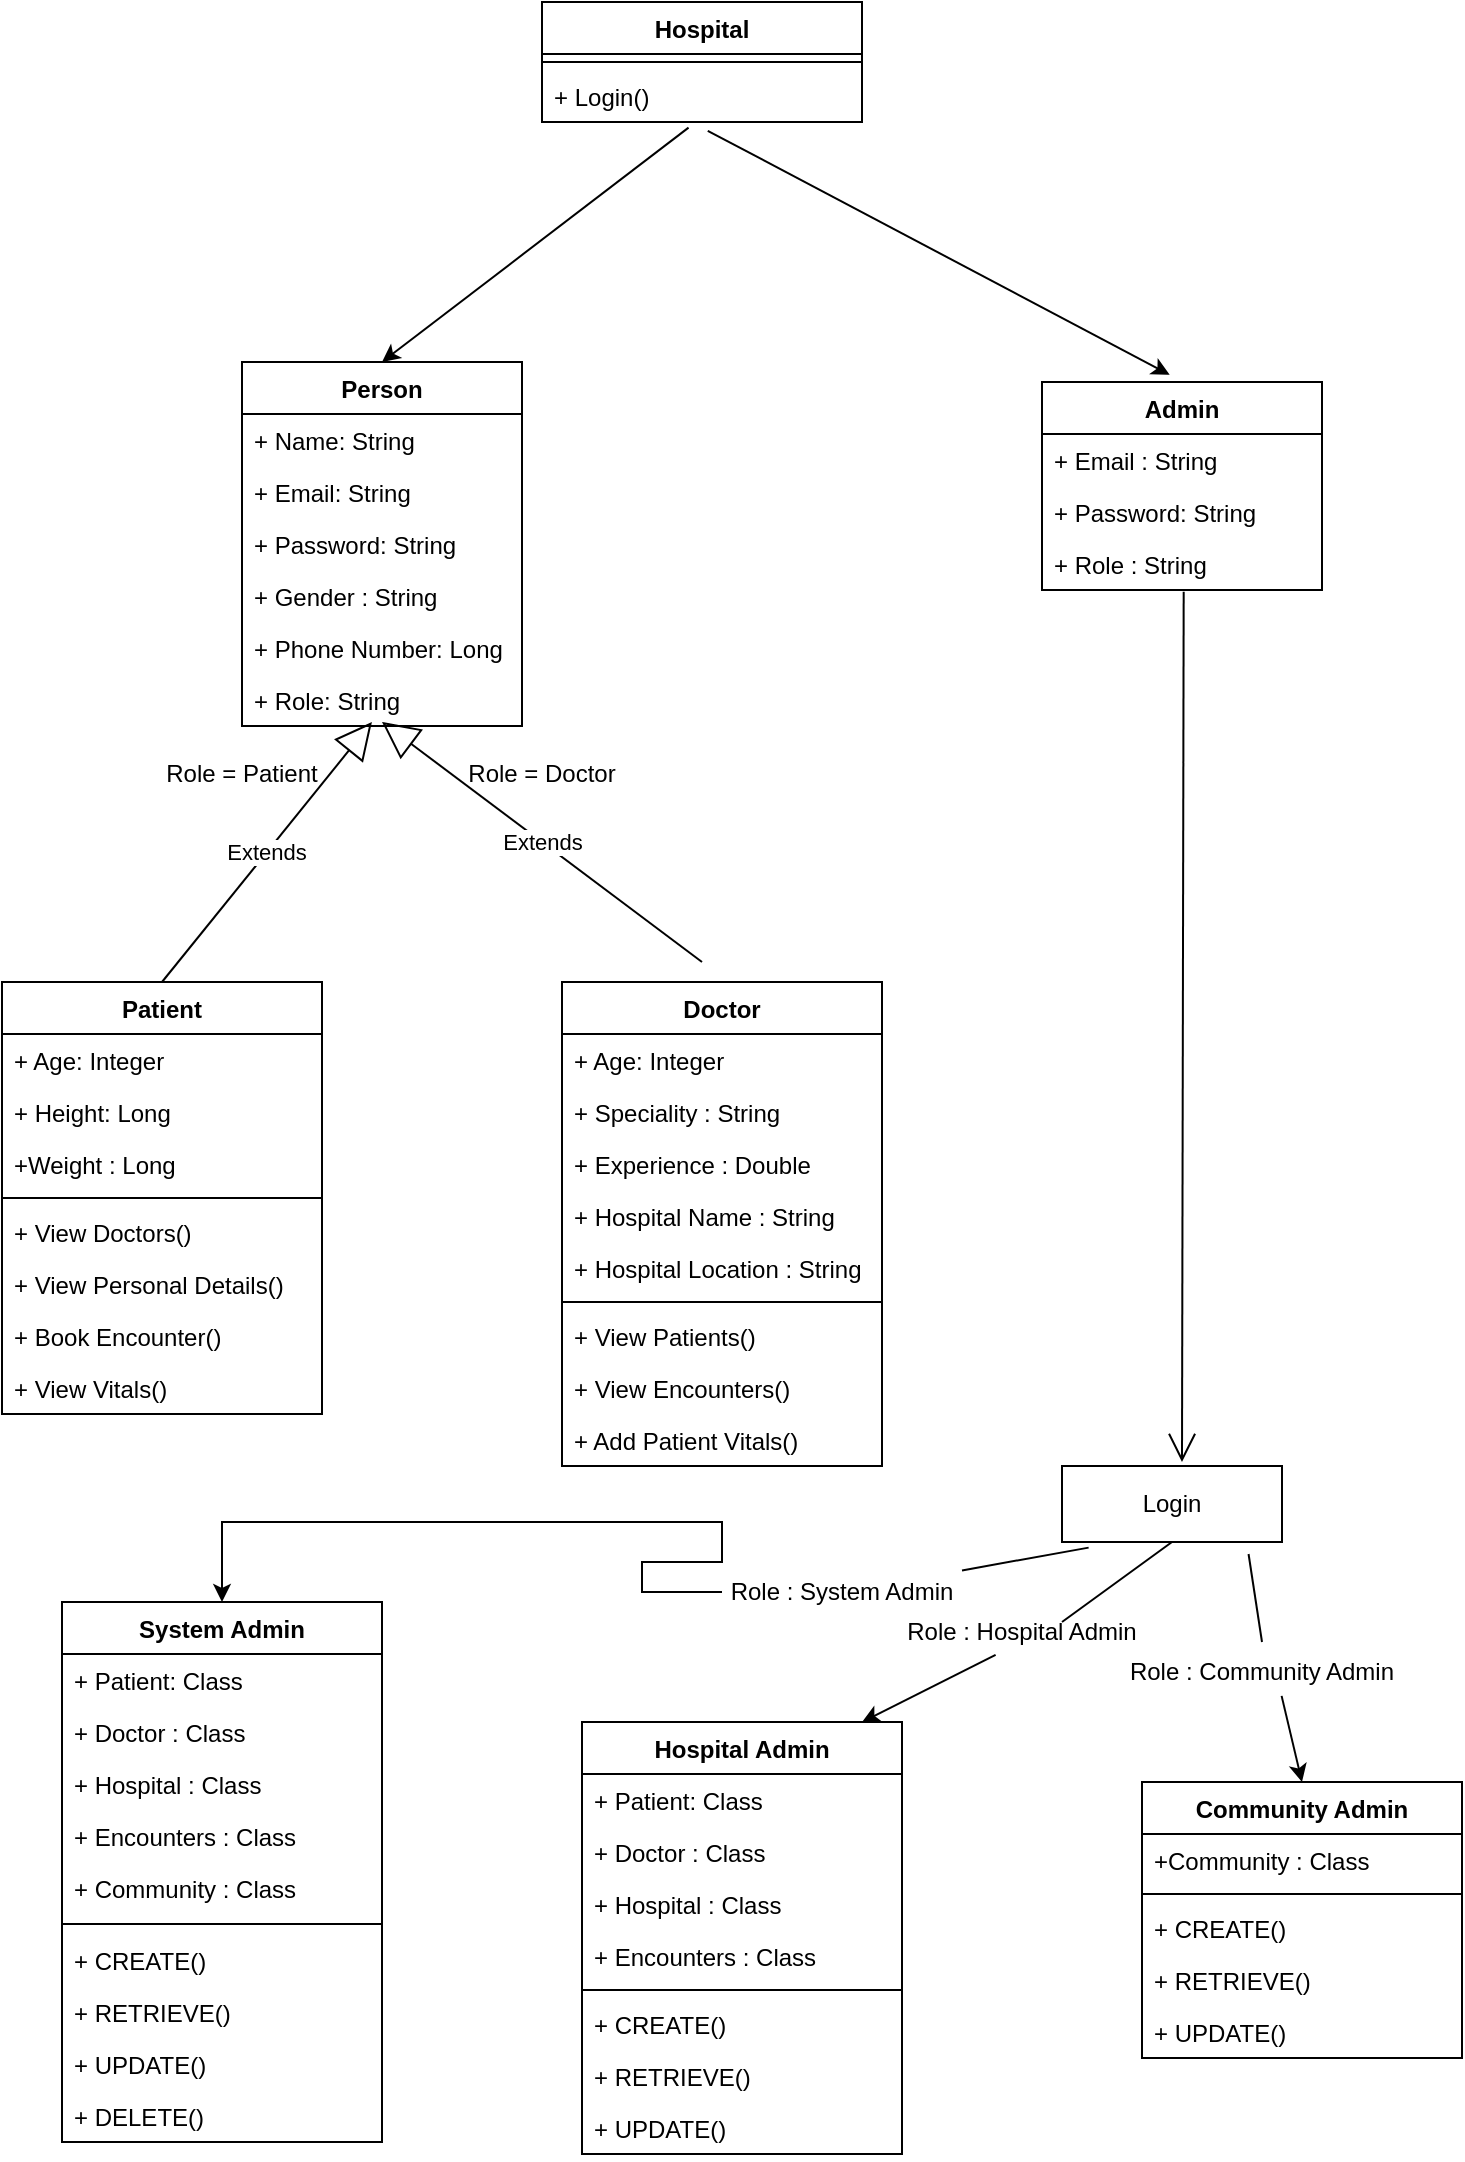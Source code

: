 <mxfile version="20.5.1" type="device" pages="2"><diagram id="c_k65WtbK4VxFnAwkfeL" name="Class Diagram"><mxGraphModel dx="1108" dy="1683" grid="1" gridSize="10" guides="1" tooltips="1" connect="1" arrows="1" fold="1" page="1" pageScale="1" pageWidth="850" pageHeight="1100" math="0" shadow="0"><root><mxCell id="0"/><mxCell id="1" parent="0"/><mxCell id="rGNatPlTfYX4YqKQDgga-1" value="Person" style="swimlane;fontStyle=1;childLayout=stackLayout;horizontal=1;startSize=26;fillColor=none;horizontalStack=0;resizeParent=1;resizeParentMax=0;resizeLast=0;collapsible=1;marginBottom=0;" vertex="1" parent="1"><mxGeometry x="180" y="-900" width="140" height="182" as="geometry"/></mxCell><mxCell id="rGNatPlTfYX4YqKQDgga-2" value="+ Name: String" style="text;strokeColor=none;fillColor=none;align=left;verticalAlign=top;spacingLeft=4;spacingRight=4;overflow=hidden;rotatable=0;points=[[0,0.5],[1,0.5]];portConstraint=eastwest;" vertex="1" parent="rGNatPlTfYX4YqKQDgga-1"><mxGeometry y="26" width="140" height="26" as="geometry"/></mxCell><mxCell id="rGNatPlTfYX4YqKQDgga-3" value="+ Email: String" style="text;strokeColor=none;fillColor=none;align=left;verticalAlign=top;spacingLeft=4;spacingRight=4;overflow=hidden;rotatable=0;points=[[0,0.5],[1,0.5]];portConstraint=eastwest;" vertex="1" parent="rGNatPlTfYX4YqKQDgga-1"><mxGeometry y="52" width="140" height="26" as="geometry"/></mxCell><mxCell id="rGNatPlTfYX4YqKQDgga-4" value="+ Password: String" style="text;strokeColor=none;fillColor=none;align=left;verticalAlign=top;spacingLeft=4;spacingRight=4;overflow=hidden;rotatable=0;points=[[0,0.5],[1,0.5]];portConstraint=eastwest;" vertex="1" parent="rGNatPlTfYX4YqKQDgga-1"><mxGeometry y="78" width="140" height="26" as="geometry"/></mxCell><mxCell id="rGNatPlTfYX4YqKQDgga-41" value="+ Gender : String" style="text;strokeColor=none;fillColor=none;align=left;verticalAlign=top;spacingLeft=4;spacingRight=4;overflow=hidden;rotatable=0;points=[[0,0.5],[1,0.5]];portConstraint=eastwest;" vertex="1" parent="rGNatPlTfYX4YqKQDgga-1"><mxGeometry y="104" width="140" height="26" as="geometry"/></mxCell><mxCell id="rGNatPlTfYX4YqKQDgga-42" value="+ Phone Number: Long" style="text;strokeColor=none;fillColor=none;align=left;verticalAlign=top;spacingLeft=4;spacingRight=4;overflow=hidden;rotatable=0;points=[[0,0.5],[1,0.5]];portConstraint=eastwest;" vertex="1" parent="rGNatPlTfYX4YqKQDgga-1"><mxGeometry y="130" width="140" height="26" as="geometry"/></mxCell><mxCell id="rGNatPlTfYX4YqKQDgga-44" value="+ Role: String" style="text;strokeColor=none;fillColor=none;align=left;verticalAlign=top;spacingLeft=4;spacingRight=4;overflow=hidden;rotatable=0;points=[[0,0.5],[1,0.5]];portConstraint=eastwest;" vertex="1" parent="rGNatPlTfYX4YqKQDgga-1"><mxGeometry y="156" width="140" height="26" as="geometry"/></mxCell><mxCell id="rGNatPlTfYX4YqKQDgga-13" value="Admin" style="swimlane;fontStyle=1;childLayout=stackLayout;horizontal=1;startSize=26;fillColor=none;horizontalStack=0;resizeParent=1;resizeParentMax=0;resizeLast=0;collapsible=1;marginBottom=0;" vertex="1" parent="1"><mxGeometry x="580" y="-890" width="140" height="104" as="geometry"/></mxCell><mxCell id="rGNatPlTfYX4YqKQDgga-14" value="+ Email : String" style="text;strokeColor=none;fillColor=none;align=left;verticalAlign=top;spacingLeft=4;spacingRight=4;overflow=hidden;rotatable=0;points=[[0,0.5],[1,0.5]];portConstraint=eastwest;" vertex="1" parent="rGNatPlTfYX4YqKQDgga-13"><mxGeometry y="26" width="140" height="26" as="geometry"/></mxCell><mxCell id="rGNatPlTfYX4YqKQDgga-15" value="+ Password: String" style="text;strokeColor=none;fillColor=none;align=left;verticalAlign=top;spacingLeft=4;spacingRight=4;overflow=hidden;rotatable=0;points=[[0,0.5],[1,0.5]];portConstraint=eastwest;" vertex="1" parent="rGNatPlTfYX4YqKQDgga-13"><mxGeometry y="52" width="140" height="26" as="geometry"/></mxCell><mxCell id="rGNatPlTfYX4YqKQDgga-86" value="+ Role : String" style="text;strokeColor=none;fillColor=none;align=left;verticalAlign=top;spacingLeft=4;spacingRight=4;overflow=hidden;rotatable=0;points=[[0,0.5],[1,0.5]];portConstraint=eastwest;" vertex="1" parent="rGNatPlTfYX4YqKQDgga-13"><mxGeometry y="78" width="140" height="26" as="geometry"/></mxCell><mxCell id="rGNatPlTfYX4YqKQDgga-17" value="Patient" style="swimlane;fontStyle=1;align=center;verticalAlign=top;childLayout=stackLayout;horizontal=1;startSize=26;horizontalStack=0;resizeParent=1;resizeParentMax=0;resizeLast=0;collapsible=1;marginBottom=0;" vertex="1" parent="1"><mxGeometry x="60" y="-590" width="160" height="216" as="geometry"/></mxCell><mxCell id="rGNatPlTfYX4YqKQDgga-18" value="+ Age: Integer" style="text;strokeColor=none;fillColor=none;align=left;verticalAlign=top;spacingLeft=4;spacingRight=4;overflow=hidden;rotatable=0;points=[[0,0.5],[1,0.5]];portConstraint=eastwest;" vertex="1" parent="rGNatPlTfYX4YqKQDgga-17"><mxGeometry y="26" width="160" height="26" as="geometry"/></mxCell><mxCell id="rGNatPlTfYX4YqKQDgga-46" value="+ Height: Long" style="text;strokeColor=none;fillColor=none;align=left;verticalAlign=top;spacingLeft=4;spacingRight=4;overflow=hidden;rotatable=0;points=[[0,0.5],[1,0.5]];portConstraint=eastwest;" vertex="1" parent="rGNatPlTfYX4YqKQDgga-17"><mxGeometry y="52" width="160" height="26" as="geometry"/></mxCell><mxCell id="rGNatPlTfYX4YqKQDgga-47" value="+Weight : Long" style="text;strokeColor=none;fillColor=none;align=left;verticalAlign=top;spacingLeft=4;spacingRight=4;overflow=hidden;rotatable=0;points=[[0,0.5],[1,0.5]];portConstraint=eastwest;" vertex="1" parent="rGNatPlTfYX4YqKQDgga-17"><mxGeometry y="78" width="160" height="26" as="geometry"/></mxCell><mxCell id="rGNatPlTfYX4YqKQDgga-19" value="" style="line;strokeWidth=1;fillColor=none;align=left;verticalAlign=middle;spacingTop=-1;spacingLeft=3;spacingRight=3;rotatable=0;labelPosition=right;points=[];portConstraint=eastwest;strokeColor=inherit;" vertex="1" parent="rGNatPlTfYX4YqKQDgga-17"><mxGeometry y="104" width="160" height="8" as="geometry"/></mxCell><mxCell id="rGNatPlTfYX4YqKQDgga-20" value="+ View Doctors()" style="text;strokeColor=none;fillColor=none;align=left;verticalAlign=top;spacingLeft=4;spacingRight=4;overflow=hidden;rotatable=0;points=[[0,0.5],[1,0.5]];portConstraint=eastwest;" vertex="1" parent="rGNatPlTfYX4YqKQDgga-17"><mxGeometry y="112" width="160" height="26" as="geometry"/></mxCell><mxCell id="rGNatPlTfYX4YqKQDgga-49" value="+ View Personal Details()" style="text;strokeColor=none;fillColor=none;align=left;verticalAlign=top;spacingLeft=4;spacingRight=4;overflow=hidden;rotatable=0;points=[[0,0.5],[1,0.5]];portConstraint=eastwest;" vertex="1" parent="rGNatPlTfYX4YqKQDgga-17"><mxGeometry y="138" width="160" height="26" as="geometry"/></mxCell><mxCell id="rGNatPlTfYX4YqKQDgga-50" value="+ Book Encounter()" style="text;strokeColor=none;fillColor=none;align=left;verticalAlign=top;spacingLeft=4;spacingRight=4;overflow=hidden;rotatable=0;points=[[0,0.5],[1,0.5]];portConstraint=eastwest;" vertex="1" parent="rGNatPlTfYX4YqKQDgga-17"><mxGeometry y="164" width="160" height="26" as="geometry"/></mxCell><mxCell id="rGNatPlTfYX4YqKQDgga-53" value="+ View Vitals()" style="text;strokeColor=none;fillColor=none;align=left;verticalAlign=top;spacingLeft=4;spacingRight=4;overflow=hidden;rotatable=0;points=[[0,0.5],[1,0.5]];portConstraint=eastwest;" vertex="1" parent="rGNatPlTfYX4YqKQDgga-17"><mxGeometry y="190" width="160" height="26" as="geometry"/></mxCell><mxCell id="rGNatPlTfYX4YqKQDgga-21" value="Doctor" style="swimlane;fontStyle=1;align=center;verticalAlign=top;childLayout=stackLayout;horizontal=1;startSize=26;horizontalStack=0;resizeParent=1;resizeParentMax=0;resizeLast=0;collapsible=1;marginBottom=0;" vertex="1" parent="1"><mxGeometry x="340" y="-590" width="160" height="242" as="geometry"/></mxCell><mxCell id="rGNatPlTfYX4YqKQDgga-22" value="+ Age: Integer" style="text;strokeColor=none;fillColor=none;align=left;verticalAlign=top;spacingLeft=4;spacingRight=4;overflow=hidden;rotatable=0;points=[[0,0.5],[1,0.5]];portConstraint=eastwest;" vertex="1" parent="rGNatPlTfYX4YqKQDgga-21"><mxGeometry y="26" width="160" height="26" as="geometry"/></mxCell><mxCell id="rGNatPlTfYX4YqKQDgga-54" value="+ Speciality : String" style="text;strokeColor=none;fillColor=none;align=left;verticalAlign=top;spacingLeft=4;spacingRight=4;overflow=hidden;rotatable=0;points=[[0,0.5],[1,0.5]];portConstraint=eastwest;" vertex="1" parent="rGNatPlTfYX4YqKQDgga-21"><mxGeometry y="52" width="160" height="26" as="geometry"/></mxCell><mxCell id="rGNatPlTfYX4YqKQDgga-55" value="+ Experience : Double" style="text;strokeColor=none;fillColor=none;align=left;verticalAlign=top;spacingLeft=4;spacingRight=4;overflow=hidden;rotatable=0;points=[[0,0.5],[1,0.5]];portConstraint=eastwest;" vertex="1" parent="rGNatPlTfYX4YqKQDgga-21"><mxGeometry y="78" width="160" height="26" as="geometry"/></mxCell><mxCell id="rGNatPlTfYX4YqKQDgga-56" value="+ Hospital Name : String" style="text;strokeColor=none;fillColor=none;align=left;verticalAlign=top;spacingLeft=4;spacingRight=4;overflow=hidden;rotatable=0;points=[[0,0.5],[1,0.5]];portConstraint=eastwest;" vertex="1" parent="rGNatPlTfYX4YqKQDgga-21"><mxGeometry y="104" width="160" height="26" as="geometry"/></mxCell><mxCell id="rGNatPlTfYX4YqKQDgga-57" value="+ Hospital Location : String" style="text;strokeColor=none;fillColor=none;align=left;verticalAlign=top;spacingLeft=4;spacingRight=4;overflow=hidden;rotatable=0;points=[[0,0.5],[1,0.5]];portConstraint=eastwest;" vertex="1" parent="rGNatPlTfYX4YqKQDgga-21"><mxGeometry y="130" width="160" height="26" as="geometry"/></mxCell><mxCell id="rGNatPlTfYX4YqKQDgga-23" value="" style="line;strokeWidth=1;fillColor=none;align=left;verticalAlign=middle;spacingTop=-1;spacingLeft=3;spacingRight=3;rotatable=0;labelPosition=right;points=[];portConstraint=eastwest;strokeColor=inherit;" vertex="1" parent="rGNatPlTfYX4YqKQDgga-21"><mxGeometry y="156" width="160" height="8" as="geometry"/></mxCell><mxCell id="rGNatPlTfYX4YqKQDgga-24" value="+ View Patients()&#10;" style="text;strokeColor=none;fillColor=none;align=left;verticalAlign=top;spacingLeft=4;spacingRight=4;overflow=hidden;rotatable=0;points=[[0,0.5],[1,0.5]];portConstraint=eastwest;" vertex="1" parent="rGNatPlTfYX4YqKQDgga-21"><mxGeometry y="164" width="160" height="26" as="geometry"/></mxCell><mxCell id="rGNatPlTfYX4YqKQDgga-58" value="+ View Encounters()" style="text;strokeColor=none;fillColor=none;align=left;verticalAlign=top;spacingLeft=4;spacingRight=4;overflow=hidden;rotatable=0;points=[[0,0.5],[1,0.5]];portConstraint=eastwest;" vertex="1" parent="rGNatPlTfYX4YqKQDgga-21"><mxGeometry y="190" width="160" height="26" as="geometry"/></mxCell><mxCell id="rGNatPlTfYX4YqKQDgga-59" value="+ Add Patient Vitals()" style="text;strokeColor=none;fillColor=none;align=left;verticalAlign=top;spacingLeft=4;spacingRight=4;overflow=hidden;rotatable=0;points=[[0,0.5],[1,0.5]];portConstraint=eastwest;" vertex="1" parent="rGNatPlTfYX4YqKQDgga-21"><mxGeometry y="216" width="160" height="26" as="geometry"/></mxCell><mxCell id="rGNatPlTfYX4YqKQDgga-25" value="System Admin" style="swimlane;fontStyle=1;align=center;verticalAlign=top;childLayout=stackLayout;horizontal=1;startSize=26;horizontalStack=0;resizeParent=1;resizeParentMax=0;resizeLast=0;collapsible=1;marginBottom=0;" vertex="1" parent="1"><mxGeometry x="90" y="-280" width="160" height="270" as="geometry"/></mxCell><mxCell id="rGNatPlTfYX4YqKQDgga-26" value="+ Patient: Class" style="text;strokeColor=none;fillColor=none;align=left;verticalAlign=top;spacingLeft=4;spacingRight=4;overflow=hidden;rotatable=0;points=[[0,0.5],[1,0.5]];portConstraint=eastwest;" vertex="1" parent="rGNatPlTfYX4YqKQDgga-25"><mxGeometry y="26" width="160" height="26" as="geometry"/></mxCell><mxCell id="rGNatPlTfYX4YqKQDgga-68" value="+ Doctor : Class" style="text;strokeColor=none;fillColor=none;align=left;verticalAlign=top;spacingLeft=4;spacingRight=4;overflow=hidden;rotatable=0;points=[[0,0.5],[1,0.5]];portConstraint=eastwest;" vertex="1" parent="rGNatPlTfYX4YqKQDgga-25"><mxGeometry y="52" width="160" height="26" as="geometry"/></mxCell><mxCell id="rGNatPlTfYX4YqKQDgga-69" value="+ Hospital : Class" style="text;strokeColor=none;fillColor=none;align=left;verticalAlign=top;spacingLeft=4;spacingRight=4;overflow=hidden;rotatable=0;points=[[0,0.5],[1,0.5]];portConstraint=eastwest;" vertex="1" parent="rGNatPlTfYX4YqKQDgga-25"><mxGeometry y="78" width="160" height="26" as="geometry"/></mxCell><mxCell id="rGNatPlTfYX4YqKQDgga-70" value="+ Encounters : Class" style="text;strokeColor=none;fillColor=none;align=left;verticalAlign=top;spacingLeft=4;spacingRight=4;overflow=hidden;rotatable=0;points=[[0,0.5],[1,0.5]];portConstraint=eastwest;" vertex="1" parent="rGNatPlTfYX4YqKQDgga-25"><mxGeometry y="104" width="160" height="26" as="geometry"/></mxCell><mxCell id="rGNatPlTfYX4YqKQDgga-71" value="+ Community : Class" style="text;strokeColor=none;fillColor=none;align=left;verticalAlign=top;spacingLeft=4;spacingRight=4;overflow=hidden;rotatable=0;points=[[0,0.5],[1,0.5]];portConstraint=eastwest;" vertex="1" parent="rGNatPlTfYX4YqKQDgga-25"><mxGeometry y="130" width="160" height="26" as="geometry"/></mxCell><mxCell id="rGNatPlTfYX4YqKQDgga-27" value="" style="line;strokeWidth=1;fillColor=none;align=left;verticalAlign=middle;spacingTop=-1;spacingLeft=3;spacingRight=3;rotatable=0;labelPosition=right;points=[];portConstraint=eastwest;strokeColor=inherit;" vertex="1" parent="rGNatPlTfYX4YqKQDgga-25"><mxGeometry y="156" width="160" height="10" as="geometry"/></mxCell><mxCell id="rGNatPlTfYX4YqKQDgga-28" value="+ CREATE()" style="text;strokeColor=none;fillColor=none;align=left;verticalAlign=top;spacingLeft=4;spacingRight=4;overflow=hidden;rotatable=0;points=[[0,0.5],[1,0.5]];portConstraint=eastwest;" vertex="1" parent="rGNatPlTfYX4YqKQDgga-25"><mxGeometry y="166" width="160" height="26" as="geometry"/></mxCell><mxCell id="rGNatPlTfYX4YqKQDgga-74" value="+ RETRIEVE()" style="text;strokeColor=none;fillColor=none;align=left;verticalAlign=top;spacingLeft=4;spacingRight=4;overflow=hidden;rotatable=0;points=[[0,0.5],[1,0.5]];portConstraint=eastwest;" vertex="1" parent="rGNatPlTfYX4YqKQDgga-25"><mxGeometry y="192" width="160" height="26" as="geometry"/></mxCell><mxCell id="rGNatPlTfYX4YqKQDgga-73" value="+ UPDATE()" style="text;strokeColor=none;fillColor=none;align=left;verticalAlign=top;spacingLeft=4;spacingRight=4;overflow=hidden;rotatable=0;points=[[0,0.5],[1,0.5]];portConstraint=eastwest;" vertex="1" parent="rGNatPlTfYX4YqKQDgga-25"><mxGeometry y="218" width="160" height="26" as="geometry"/></mxCell><mxCell id="rGNatPlTfYX4YqKQDgga-75" value="+ DELETE()" style="text;strokeColor=none;fillColor=none;align=left;verticalAlign=top;spacingLeft=4;spacingRight=4;overflow=hidden;rotatable=0;points=[[0,0.5],[1,0.5]];portConstraint=eastwest;" vertex="1" parent="rGNatPlTfYX4YqKQDgga-25"><mxGeometry y="244" width="160" height="26" as="geometry"/></mxCell><mxCell id="rGNatPlTfYX4YqKQDgga-29" value="Hospital Admin" style="swimlane;fontStyle=1;align=center;verticalAlign=top;childLayout=stackLayout;horizontal=1;startSize=26;horizontalStack=0;resizeParent=1;resizeParentMax=0;resizeLast=0;collapsible=1;marginBottom=0;" vertex="1" parent="1"><mxGeometry x="350" y="-220" width="160" height="216" as="geometry"/></mxCell><mxCell id="rGNatPlTfYX4YqKQDgga-76" value="+ Patient: Class" style="text;strokeColor=none;fillColor=none;align=left;verticalAlign=top;spacingLeft=4;spacingRight=4;overflow=hidden;rotatable=0;points=[[0,0.5],[1,0.5]];portConstraint=eastwest;" vertex="1" parent="rGNatPlTfYX4YqKQDgga-29"><mxGeometry y="26" width="160" height="26" as="geometry"/></mxCell><mxCell id="rGNatPlTfYX4YqKQDgga-78" value="+ Doctor : Class" style="text;strokeColor=none;fillColor=none;align=left;verticalAlign=top;spacingLeft=4;spacingRight=4;overflow=hidden;rotatable=0;points=[[0,0.5],[1,0.5]];portConstraint=eastwest;" vertex="1" parent="rGNatPlTfYX4YqKQDgga-29"><mxGeometry y="52" width="160" height="26" as="geometry"/></mxCell><mxCell id="rGNatPlTfYX4YqKQDgga-77" value="+ Hospital : Class" style="text;strokeColor=none;fillColor=none;align=left;verticalAlign=top;spacingLeft=4;spacingRight=4;overflow=hidden;rotatable=0;points=[[0,0.5],[1,0.5]];portConstraint=eastwest;" vertex="1" parent="rGNatPlTfYX4YqKQDgga-29"><mxGeometry y="78" width="160" height="26" as="geometry"/></mxCell><mxCell id="rGNatPlTfYX4YqKQDgga-79" value="+ Encounters : Class" style="text;strokeColor=none;fillColor=none;align=left;verticalAlign=top;spacingLeft=4;spacingRight=4;overflow=hidden;rotatable=0;points=[[0,0.5],[1,0.5]];portConstraint=eastwest;" vertex="1" parent="rGNatPlTfYX4YqKQDgga-29"><mxGeometry y="104" width="160" height="26" as="geometry"/></mxCell><mxCell id="rGNatPlTfYX4YqKQDgga-31" value="" style="line;strokeWidth=1;fillColor=none;align=left;verticalAlign=middle;spacingTop=-1;spacingLeft=3;spacingRight=3;rotatable=0;labelPosition=right;points=[];portConstraint=eastwest;strokeColor=inherit;" vertex="1" parent="rGNatPlTfYX4YqKQDgga-29"><mxGeometry y="130" width="160" height="8" as="geometry"/></mxCell><mxCell id="rGNatPlTfYX4YqKQDgga-32" value="+ CREATE()" style="text;strokeColor=none;fillColor=none;align=left;verticalAlign=top;spacingLeft=4;spacingRight=4;overflow=hidden;rotatable=0;points=[[0,0.5],[1,0.5]];portConstraint=eastwest;" vertex="1" parent="rGNatPlTfYX4YqKQDgga-29"><mxGeometry y="138" width="160" height="26" as="geometry"/></mxCell><mxCell id="rGNatPlTfYX4YqKQDgga-82" value="+ RETRIEVE()" style="text;strokeColor=none;fillColor=none;align=left;verticalAlign=top;spacingLeft=4;spacingRight=4;overflow=hidden;rotatable=0;points=[[0,0.5],[1,0.5]];portConstraint=eastwest;" vertex="1" parent="rGNatPlTfYX4YqKQDgga-29"><mxGeometry y="164" width="160" height="26" as="geometry"/></mxCell><mxCell id="rGNatPlTfYX4YqKQDgga-83" value="+ UPDATE()" style="text;strokeColor=none;fillColor=none;align=left;verticalAlign=top;spacingLeft=4;spacingRight=4;overflow=hidden;rotatable=0;points=[[0,0.5],[1,0.5]];portConstraint=eastwest;" vertex="1" parent="rGNatPlTfYX4YqKQDgga-29"><mxGeometry y="190" width="160" height="26" as="geometry"/></mxCell><mxCell id="rGNatPlTfYX4YqKQDgga-33" value="Community Admin" style="swimlane;fontStyle=1;align=center;verticalAlign=top;childLayout=stackLayout;horizontal=1;startSize=26;horizontalStack=0;resizeParent=1;resizeParentMax=0;resizeLast=0;collapsible=1;marginBottom=0;" vertex="1" parent="1"><mxGeometry x="630" y="-190" width="160" height="138" as="geometry"/></mxCell><mxCell id="rGNatPlTfYX4YqKQDgga-34" value="+Community : Class" style="text;strokeColor=none;fillColor=none;align=left;verticalAlign=top;spacingLeft=4;spacingRight=4;overflow=hidden;rotatable=0;points=[[0,0.5],[1,0.5]];portConstraint=eastwest;" vertex="1" parent="rGNatPlTfYX4YqKQDgga-33"><mxGeometry y="26" width="160" height="26" as="geometry"/></mxCell><mxCell id="rGNatPlTfYX4YqKQDgga-35" value="" style="line;strokeWidth=1;fillColor=none;align=left;verticalAlign=middle;spacingTop=-1;spacingLeft=3;spacingRight=3;rotatable=0;labelPosition=right;points=[];portConstraint=eastwest;strokeColor=inherit;" vertex="1" parent="rGNatPlTfYX4YqKQDgga-33"><mxGeometry y="52" width="160" height="8" as="geometry"/></mxCell><mxCell id="rGNatPlTfYX4YqKQDgga-36" value="+ CREATE()" style="text;strokeColor=none;fillColor=none;align=left;verticalAlign=top;spacingLeft=4;spacingRight=4;overflow=hidden;rotatable=0;points=[[0,0.5],[1,0.5]];portConstraint=eastwest;" vertex="1" parent="rGNatPlTfYX4YqKQDgga-33"><mxGeometry y="60" width="160" height="26" as="geometry"/></mxCell><mxCell id="rGNatPlTfYX4YqKQDgga-84" value="+ RETRIEVE()" style="text;strokeColor=none;fillColor=none;align=left;verticalAlign=top;spacingLeft=4;spacingRight=4;overflow=hidden;rotatable=0;points=[[0,0.5],[1,0.5]];portConstraint=eastwest;" vertex="1" parent="rGNatPlTfYX4YqKQDgga-33"><mxGeometry y="86" width="160" height="26" as="geometry"/></mxCell><mxCell id="rGNatPlTfYX4YqKQDgga-85" value="+ UPDATE()" style="text;strokeColor=none;fillColor=none;align=left;verticalAlign=top;spacingLeft=4;spacingRight=4;overflow=hidden;rotatable=0;points=[[0,0.5],[1,0.5]];portConstraint=eastwest;" vertex="1" parent="rGNatPlTfYX4YqKQDgga-33"><mxGeometry y="112" width="160" height="26" as="geometry"/></mxCell><mxCell id="rGNatPlTfYX4YqKQDgga-60" value="Extends" style="endArrow=block;endSize=16;endFill=0;html=1;rounded=0;entryX=0.464;entryY=0.923;entryDx=0;entryDy=0;entryPerimeter=0;exitX=0.5;exitY=0;exitDx=0;exitDy=0;" edge="1" parent="1" source="rGNatPlTfYX4YqKQDgga-17" target="rGNatPlTfYX4YqKQDgga-44"><mxGeometry width="160" relative="1" as="geometry"><mxPoint x="240" y="-500" as="sourcePoint"/><mxPoint x="450" y="-480" as="targetPoint"/></mxGeometry></mxCell><mxCell id="rGNatPlTfYX4YqKQDgga-61" value="Extends" style="endArrow=block;endSize=16;endFill=0;html=1;rounded=0;" edge="1" parent="1"><mxGeometry width="160" relative="1" as="geometry"><mxPoint x="410" y="-600" as="sourcePoint"/><mxPoint x="250" y="-720" as="targetPoint"/></mxGeometry></mxCell><mxCell id="rGNatPlTfYX4YqKQDgga-62" value="Role = Patient" style="text;align=center;fontStyle=0;verticalAlign=middle;spacingLeft=3;spacingRight=3;strokeColor=none;rotatable=0;points=[[0,0.5],[1,0.5]];portConstraint=eastwest;" vertex="1" parent="1"><mxGeometry x="140" y="-700" width="80" height="10" as="geometry"/></mxCell><mxCell id="rGNatPlTfYX4YqKQDgga-63" value="Role = Doctor" style="text;align=center;fontStyle=0;verticalAlign=middle;spacingLeft=3;spacingRight=3;strokeColor=none;rotatable=0;points=[[0,0.5],[1,0.5]];portConstraint=eastwest;" vertex="1" parent="1"><mxGeometry x="290" y="-700" width="80" height="10" as="geometry"/></mxCell><mxCell id="rGNatPlTfYX4YqKQDgga-87" value="" style="endArrow=open;endFill=1;endSize=12;html=1;rounded=0;exitX=0.506;exitY=1.036;exitDx=0;exitDy=0;exitPerimeter=0;" edge="1" parent="1" source="rGNatPlTfYX4YqKQDgga-86"><mxGeometry width="160" relative="1" as="geometry"><mxPoint x="270" y="-360" as="sourcePoint"/><mxPoint x="650" y="-350" as="targetPoint"/></mxGeometry></mxCell><mxCell id="rGNatPlTfYX4YqKQDgga-88" value="Login" style="rounded=0;whiteSpace=wrap;html=1;" vertex="1" parent="1"><mxGeometry x="590" y="-348" width="110" height="38" as="geometry"/></mxCell><mxCell id="rGNatPlTfYX4YqKQDgga-89" value="" style="endArrow=classic;html=1;rounded=0;startArrow=none;entryX=0.5;entryY=0;entryDx=0;entryDy=0;exitX=0;exitY=0.5;exitDx=0;exitDy=0;" edge="1" parent="1" source="rGNatPlTfYX4YqKQDgga-92" target="rGNatPlTfYX4YqKQDgga-25"><mxGeometry width="50" height="50" relative="1" as="geometry"><mxPoint x="320" y="-330" as="sourcePoint"/><mxPoint x="300" y="-250" as="targetPoint"/><Array as="points"><mxPoint x="380" y="-285"/><mxPoint x="380" y="-300"/><mxPoint x="420" y="-300"/><mxPoint x="420" y="-320"/><mxPoint x="290" y="-320"/><mxPoint x="170" y="-320"/></Array></mxGeometry></mxCell><mxCell id="rGNatPlTfYX4YqKQDgga-90" value="" style="endArrow=classic;html=1;rounded=0;exitX=0.39;exitY=0.88;exitDx=0;exitDy=0;startArrow=none;exitPerimeter=0;" edge="1" parent="1" source="rGNatPlTfYX4YqKQDgga-94"><mxGeometry width="50" height="50" relative="1" as="geometry"><mxPoint x="320" y="-330" as="sourcePoint"/><mxPoint x="490" y="-220" as="targetPoint"/></mxGeometry></mxCell><mxCell id="rGNatPlTfYX4YqKQDgga-91" value="" style="endArrow=classic;html=1;rounded=0;exitX=0.57;exitY=0.898;exitDx=0;exitDy=0;entryX=0.5;entryY=0;entryDx=0;entryDy=0;startArrow=none;exitPerimeter=0;" edge="1" parent="1" source="rGNatPlTfYX4YqKQDgga-97" target="rGNatPlTfYX4YqKQDgga-33"><mxGeometry width="50" height="50" relative="1" as="geometry"><mxPoint x="320" y="-330" as="sourcePoint"/><mxPoint x="370" y="-380" as="targetPoint"/></mxGeometry></mxCell><mxCell id="rGNatPlTfYX4YqKQDgga-94" value="Role : Hospital Admin" style="text;html=1;strokeColor=none;fillColor=none;align=center;verticalAlign=middle;whiteSpace=wrap;rounded=0;" vertex="1" parent="1"><mxGeometry x="510" y="-280" width="120" height="30" as="geometry"/></mxCell><mxCell id="rGNatPlTfYX4YqKQDgga-95" value="" style="endArrow=none;html=1;rounded=0;exitX=0.5;exitY=1;exitDx=0;exitDy=0;" edge="1" parent="1" source="rGNatPlTfYX4YqKQDgga-88"><mxGeometry width="50" height="50" relative="1" as="geometry"><mxPoint x="645" y="-310" as="sourcePoint"/><mxPoint x="590" y="-270" as="targetPoint"/></mxGeometry></mxCell><mxCell id="rGNatPlTfYX4YqKQDgga-92" value="Role : System Admin" style="text;html=1;strokeColor=none;fillColor=none;align=center;verticalAlign=middle;whiteSpace=wrap;rounded=0;" vertex="1" parent="1"><mxGeometry x="420" y="-300" width="120" height="30" as="geometry"/></mxCell><mxCell id="rGNatPlTfYX4YqKQDgga-96" value="" style="endArrow=none;html=1;rounded=0;exitX=0.121;exitY=1.074;exitDx=0;exitDy=0;exitPerimeter=0;" edge="1" parent="1" source="rGNatPlTfYX4YqKQDgga-88" target="rGNatPlTfYX4YqKQDgga-92"><mxGeometry width="50" height="50" relative="1" as="geometry"><mxPoint x="603.31" y="-307.188" as="sourcePoint"/><mxPoint x="131.84" y="-192.43" as="targetPoint"/></mxGeometry></mxCell><mxCell id="rGNatPlTfYX4YqKQDgga-97" value="Role : Community Admin" style="text;html=1;strokeColor=none;fillColor=none;align=center;verticalAlign=middle;whiteSpace=wrap;rounded=0;" vertex="1" parent="1"><mxGeometry x="620" y="-260" width="140" height="30" as="geometry"/></mxCell><mxCell id="rGNatPlTfYX4YqKQDgga-98" value="" style="endArrow=none;html=1;rounded=0;exitX=0.848;exitY=1.158;exitDx=0;exitDy=0;exitPerimeter=0;entryX=0.5;entryY=0;entryDx=0;entryDy=0;" edge="1" parent="1" source="rGNatPlTfYX4YqKQDgga-88" target="rGNatPlTfYX4YqKQDgga-97"><mxGeometry width="50" height="50" relative="1" as="geometry"><mxPoint x="683.28" y="-303.996" as="sourcePoint"/><mxPoint x="684.88" y="-188.758" as="targetPoint"/></mxGeometry></mxCell><mxCell id="rGNatPlTfYX4YqKQDgga-99" value="Hospital" style="swimlane;fontStyle=1;align=center;verticalAlign=top;childLayout=stackLayout;horizontal=1;startSize=26;horizontalStack=0;resizeParent=1;resizeParentMax=0;resizeLast=0;collapsible=1;marginBottom=0;" vertex="1" parent="1"><mxGeometry x="330" y="-1080" width="160" height="60" as="geometry"/></mxCell><mxCell id="rGNatPlTfYX4YqKQDgga-101" value="" style="line;strokeWidth=1;fillColor=none;align=left;verticalAlign=middle;spacingTop=-1;spacingLeft=3;spacingRight=3;rotatable=0;labelPosition=right;points=[];portConstraint=eastwest;strokeColor=inherit;" vertex="1" parent="rGNatPlTfYX4YqKQDgga-99"><mxGeometry y="26" width="160" height="8" as="geometry"/></mxCell><mxCell id="rGNatPlTfYX4YqKQDgga-102" value="+ Login()" style="text;strokeColor=none;fillColor=none;align=left;verticalAlign=top;spacingLeft=4;spacingRight=4;overflow=hidden;rotatable=0;points=[[0,0.5],[1,0.5]];portConstraint=eastwest;" vertex="1" parent="rGNatPlTfYX4YqKQDgga-99"><mxGeometry y="34" width="160" height="26" as="geometry"/></mxCell><mxCell id="rGNatPlTfYX4YqKQDgga-103" value="" style="endArrow=classic;html=1;rounded=0;exitX=0.458;exitY=1.108;exitDx=0;exitDy=0;exitPerimeter=0;entryX=0.5;entryY=0;entryDx=0;entryDy=0;" edge="1" parent="1" source="rGNatPlTfYX4YqKQDgga-102" target="rGNatPlTfYX4YqKQDgga-1"><mxGeometry width="50" height="50" relative="1" as="geometry"><mxPoint x="320" y="-910" as="sourcePoint"/><mxPoint x="370" y="-960" as="targetPoint"/></mxGeometry></mxCell><mxCell id="rGNatPlTfYX4YqKQDgga-104" value="" style="endArrow=classic;html=1;rounded=0;entryX=0.456;entryY=-0.035;entryDx=0;entryDy=0;entryPerimeter=0;exitX=0.518;exitY=1.169;exitDx=0;exitDy=0;exitPerimeter=0;" edge="1" parent="1" source="rGNatPlTfYX4YqKQDgga-102" target="rGNatPlTfYX4YqKQDgga-13"><mxGeometry width="50" height="50" relative="1" as="geometry"><mxPoint x="400" y="-930" as="sourcePoint"/><mxPoint x="450" y="-980" as="targetPoint"/></mxGeometry></mxCell></root></mxGraphModel></diagram><diagram id="8Zl2Utaqva3hP9SWZ8JC" name="Detailed class "><mxGraphModel dx="1171" dy="1727" grid="1" gridSize="10" guides="1" tooltips="1" connect="1" arrows="1" fold="1" page="1" pageScale="1" pageWidth="850" pageHeight="1100" math="0" shadow="0"><root><mxCell id="0"/><mxCell id="1" parent="0"/><mxCell id="5YQ4WkihVldYz_T3i1jk-1" value="Person" style="swimlane;fontStyle=1;childLayout=stackLayout;horizontal=1;startSize=26;fillColor=none;horizontalStack=0;resizeParent=1;resizeParentMax=0;resizeLast=0;collapsible=1;marginBottom=0;" vertex="1" parent="1"><mxGeometry x="180" y="-900" width="140" height="182" as="geometry"/></mxCell><mxCell id="5YQ4WkihVldYz_T3i1jk-2" value="+ Name: String" style="text;strokeColor=none;fillColor=none;align=left;verticalAlign=top;spacingLeft=4;spacingRight=4;overflow=hidden;rotatable=0;points=[[0,0.5],[1,0.5]];portConstraint=eastwest;" vertex="1" parent="5YQ4WkihVldYz_T3i1jk-1"><mxGeometry y="26" width="140" height="26" as="geometry"/></mxCell><mxCell id="5YQ4WkihVldYz_T3i1jk-3" value="+ Email: String" style="text;strokeColor=none;fillColor=none;align=left;verticalAlign=top;spacingLeft=4;spacingRight=4;overflow=hidden;rotatable=0;points=[[0,0.5],[1,0.5]];portConstraint=eastwest;" vertex="1" parent="5YQ4WkihVldYz_T3i1jk-1"><mxGeometry y="52" width="140" height="26" as="geometry"/></mxCell><mxCell id="5YQ4WkihVldYz_T3i1jk-4" value="+ Password: String" style="text;strokeColor=none;fillColor=none;align=left;verticalAlign=top;spacingLeft=4;spacingRight=4;overflow=hidden;rotatable=0;points=[[0,0.5],[1,0.5]];portConstraint=eastwest;" vertex="1" parent="5YQ4WkihVldYz_T3i1jk-1"><mxGeometry y="78" width="140" height="26" as="geometry"/></mxCell><mxCell id="5YQ4WkihVldYz_T3i1jk-5" value="+ Gender : String" style="text;strokeColor=none;fillColor=none;align=left;verticalAlign=top;spacingLeft=4;spacingRight=4;overflow=hidden;rotatable=0;points=[[0,0.5],[1,0.5]];portConstraint=eastwest;" vertex="1" parent="5YQ4WkihVldYz_T3i1jk-1"><mxGeometry y="104" width="140" height="26" as="geometry"/></mxCell><mxCell id="5YQ4WkihVldYz_T3i1jk-6" value="+ Phone Number: Long" style="text;strokeColor=none;fillColor=none;align=left;verticalAlign=top;spacingLeft=4;spacingRight=4;overflow=hidden;rotatable=0;points=[[0,0.5],[1,0.5]];portConstraint=eastwest;" vertex="1" parent="5YQ4WkihVldYz_T3i1jk-1"><mxGeometry y="130" width="140" height="26" as="geometry"/></mxCell><mxCell id="5YQ4WkihVldYz_T3i1jk-7" value="+ Role: String" style="text;strokeColor=none;fillColor=none;align=left;verticalAlign=top;spacingLeft=4;spacingRight=4;overflow=hidden;rotatable=0;points=[[0,0.5],[1,0.5]];portConstraint=eastwest;" vertex="1" parent="5YQ4WkihVldYz_T3i1jk-1"><mxGeometry y="156" width="140" height="26" as="geometry"/></mxCell><mxCell id="5YQ4WkihVldYz_T3i1jk-8" value="Admin" style="swimlane;fontStyle=1;childLayout=stackLayout;horizontal=1;startSize=26;fillColor=none;horizontalStack=0;resizeParent=1;resizeParentMax=0;resizeLast=0;collapsible=1;marginBottom=0;" vertex="1" parent="1"><mxGeometry x="580" y="-890" width="140" height="104" as="geometry"/></mxCell><mxCell id="5YQ4WkihVldYz_T3i1jk-9" value="+ Email : String" style="text;strokeColor=none;fillColor=none;align=left;verticalAlign=top;spacingLeft=4;spacingRight=4;overflow=hidden;rotatable=0;points=[[0,0.5],[1,0.5]];portConstraint=eastwest;" vertex="1" parent="5YQ4WkihVldYz_T3i1jk-8"><mxGeometry y="26" width="140" height="26" as="geometry"/></mxCell><mxCell id="5YQ4WkihVldYz_T3i1jk-10" value="+ Password: String" style="text;strokeColor=none;fillColor=none;align=left;verticalAlign=top;spacingLeft=4;spacingRight=4;overflow=hidden;rotatable=0;points=[[0,0.5],[1,0.5]];portConstraint=eastwest;" vertex="1" parent="5YQ4WkihVldYz_T3i1jk-8"><mxGeometry y="52" width="140" height="26" as="geometry"/></mxCell><mxCell id="5YQ4WkihVldYz_T3i1jk-11" value="+ Role : String" style="text;strokeColor=none;fillColor=none;align=left;verticalAlign=top;spacingLeft=4;spacingRight=4;overflow=hidden;rotatable=0;points=[[0,0.5],[1,0.5]];portConstraint=eastwest;" vertex="1" parent="5YQ4WkihVldYz_T3i1jk-8"><mxGeometry y="78" width="140" height="26" as="geometry"/></mxCell><mxCell id="5YQ4WkihVldYz_T3i1jk-12" value="Patient" style="swimlane;fontStyle=1;align=center;verticalAlign=top;childLayout=stackLayout;horizontal=1;startSize=26;horizontalStack=0;resizeParent=1;resizeParentMax=0;resizeLast=0;collapsible=1;marginBottom=0;" vertex="1" parent="1"><mxGeometry x="60" y="-590" width="160" height="216" as="geometry"/></mxCell><mxCell id="5YQ4WkihVldYz_T3i1jk-13" value="+ Age: Integer" style="text;strokeColor=none;fillColor=none;align=left;verticalAlign=top;spacingLeft=4;spacingRight=4;overflow=hidden;rotatable=0;points=[[0,0.5],[1,0.5]];portConstraint=eastwest;" vertex="1" parent="5YQ4WkihVldYz_T3i1jk-12"><mxGeometry y="26" width="160" height="26" as="geometry"/></mxCell><mxCell id="5YQ4WkihVldYz_T3i1jk-14" value="+ Height: Long" style="text;strokeColor=none;fillColor=none;align=left;verticalAlign=top;spacingLeft=4;spacingRight=4;overflow=hidden;rotatable=0;points=[[0,0.5],[1,0.5]];portConstraint=eastwest;" vertex="1" parent="5YQ4WkihVldYz_T3i1jk-12"><mxGeometry y="52" width="160" height="26" as="geometry"/></mxCell><mxCell id="5YQ4WkihVldYz_T3i1jk-15" value="+Weight : Long" style="text;strokeColor=none;fillColor=none;align=left;verticalAlign=top;spacingLeft=4;spacingRight=4;overflow=hidden;rotatable=0;points=[[0,0.5],[1,0.5]];portConstraint=eastwest;" vertex="1" parent="5YQ4WkihVldYz_T3i1jk-12"><mxGeometry y="78" width="160" height="26" as="geometry"/></mxCell><mxCell id="5YQ4WkihVldYz_T3i1jk-16" value="" style="line;strokeWidth=1;fillColor=none;align=left;verticalAlign=middle;spacingTop=-1;spacingLeft=3;spacingRight=3;rotatable=0;labelPosition=right;points=[];portConstraint=eastwest;strokeColor=inherit;" vertex="1" parent="5YQ4WkihVldYz_T3i1jk-12"><mxGeometry y="104" width="160" height="8" as="geometry"/></mxCell><mxCell id="5YQ4WkihVldYz_T3i1jk-17" value="+ View Doctors()" style="text;strokeColor=none;fillColor=none;align=left;verticalAlign=top;spacingLeft=4;spacingRight=4;overflow=hidden;rotatable=0;points=[[0,0.5],[1,0.5]];portConstraint=eastwest;" vertex="1" parent="5YQ4WkihVldYz_T3i1jk-12"><mxGeometry y="112" width="160" height="26" as="geometry"/></mxCell><mxCell id="5YQ4WkihVldYz_T3i1jk-18" value="+ View Personal Details()" style="text;strokeColor=none;fillColor=none;align=left;verticalAlign=top;spacingLeft=4;spacingRight=4;overflow=hidden;rotatable=0;points=[[0,0.5],[1,0.5]];portConstraint=eastwest;" vertex="1" parent="5YQ4WkihVldYz_T3i1jk-12"><mxGeometry y="138" width="160" height="26" as="geometry"/></mxCell><mxCell id="5YQ4WkihVldYz_T3i1jk-19" value="+ Book Encounter()" style="text;strokeColor=none;fillColor=none;align=left;verticalAlign=top;spacingLeft=4;spacingRight=4;overflow=hidden;rotatable=0;points=[[0,0.5],[1,0.5]];portConstraint=eastwest;" vertex="1" parent="5YQ4WkihVldYz_T3i1jk-12"><mxGeometry y="164" width="160" height="26" as="geometry"/></mxCell><mxCell id="5YQ4WkihVldYz_T3i1jk-20" value="+ View Vitals()" style="text;strokeColor=none;fillColor=none;align=left;verticalAlign=top;spacingLeft=4;spacingRight=4;overflow=hidden;rotatable=0;points=[[0,0.5],[1,0.5]];portConstraint=eastwest;" vertex="1" parent="5YQ4WkihVldYz_T3i1jk-12"><mxGeometry y="190" width="160" height="26" as="geometry"/></mxCell><mxCell id="5YQ4WkihVldYz_T3i1jk-21" value="Doctor" style="swimlane;fontStyle=1;align=center;verticalAlign=top;childLayout=stackLayout;horizontal=1;startSize=26;horizontalStack=0;resizeParent=1;resizeParentMax=0;resizeLast=0;collapsible=1;marginBottom=0;" vertex="1" parent="1"><mxGeometry x="340" y="-590" width="160" height="242" as="geometry"/></mxCell><mxCell id="5YQ4WkihVldYz_T3i1jk-22" value="+ Age: Integer" style="text;strokeColor=none;fillColor=none;align=left;verticalAlign=top;spacingLeft=4;spacingRight=4;overflow=hidden;rotatable=0;points=[[0,0.5],[1,0.5]];portConstraint=eastwest;" vertex="1" parent="5YQ4WkihVldYz_T3i1jk-21"><mxGeometry y="26" width="160" height="26" as="geometry"/></mxCell><mxCell id="5YQ4WkihVldYz_T3i1jk-23" value="+ Speciality : String" style="text;strokeColor=none;fillColor=none;align=left;verticalAlign=top;spacingLeft=4;spacingRight=4;overflow=hidden;rotatable=0;points=[[0,0.5],[1,0.5]];portConstraint=eastwest;" vertex="1" parent="5YQ4WkihVldYz_T3i1jk-21"><mxGeometry y="52" width="160" height="26" as="geometry"/></mxCell><mxCell id="5YQ4WkihVldYz_T3i1jk-24" value="+ Experience : Double" style="text;strokeColor=none;fillColor=none;align=left;verticalAlign=top;spacingLeft=4;spacingRight=4;overflow=hidden;rotatable=0;points=[[0,0.5],[1,0.5]];portConstraint=eastwest;" vertex="1" parent="5YQ4WkihVldYz_T3i1jk-21"><mxGeometry y="78" width="160" height="26" as="geometry"/></mxCell><mxCell id="5YQ4WkihVldYz_T3i1jk-25" value="+ Hospital Name : String" style="text;strokeColor=none;fillColor=none;align=left;verticalAlign=top;spacingLeft=4;spacingRight=4;overflow=hidden;rotatable=0;points=[[0,0.5],[1,0.5]];portConstraint=eastwest;" vertex="1" parent="5YQ4WkihVldYz_T3i1jk-21"><mxGeometry y="104" width="160" height="26" as="geometry"/></mxCell><mxCell id="5YQ4WkihVldYz_T3i1jk-26" value="+ Hospital Location : String" style="text;strokeColor=none;fillColor=none;align=left;verticalAlign=top;spacingLeft=4;spacingRight=4;overflow=hidden;rotatable=0;points=[[0,0.5],[1,0.5]];portConstraint=eastwest;" vertex="1" parent="5YQ4WkihVldYz_T3i1jk-21"><mxGeometry y="130" width="160" height="26" as="geometry"/></mxCell><mxCell id="5YQ4WkihVldYz_T3i1jk-27" value="" style="line;strokeWidth=1;fillColor=none;align=left;verticalAlign=middle;spacingTop=-1;spacingLeft=3;spacingRight=3;rotatable=0;labelPosition=right;points=[];portConstraint=eastwest;strokeColor=inherit;" vertex="1" parent="5YQ4WkihVldYz_T3i1jk-21"><mxGeometry y="156" width="160" height="8" as="geometry"/></mxCell><mxCell id="5YQ4WkihVldYz_T3i1jk-28" value="+ View Patients()&#10;" style="text;strokeColor=none;fillColor=none;align=left;verticalAlign=top;spacingLeft=4;spacingRight=4;overflow=hidden;rotatable=0;points=[[0,0.5],[1,0.5]];portConstraint=eastwest;" vertex="1" parent="5YQ4WkihVldYz_T3i1jk-21"><mxGeometry y="164" width="160" height="26" as="geometry"/></mxCell><mxCell id="5YQ4WkihVldYz_T3i1jk-29" value="+ View Encounters()" style="text;strokeColor=none;fillColor=none;align=left;verticalAlign=top;spacingLeft=4;spacingRight=4;overflow=hidden;rotatable=0;points=[[0,0.5],[1,0.5]];portConstraint=eastwest;" vertex="1" parent="5YQ4WkihVldYz_T3i1jk-21"><mxGeometry y="190" width="160" height="26" as="geometry"/></mxCell><mxCell id="5YQ4WkihVldYz_T3i1jk-30" value="+ Add Patient Vitals()" style="text;strokeColor=none;fillColor=none;align=left;verticalAlign=top;spacingLeft=4;spacingRight=4;overflow=hidden;rotatable=0;points=[[0,0.5],[1,0.5]];portConstraint=eastwest;" vertex="1" parent="5YQ4WkihVldYz_T3i1jk-21"><mxGeometry y="216" width="160" height="26" as="geometry"/></mxCell><mxCell id="5YQ4WkihVldYz_T3i1jk-31" value="System Admin" style="swimlane;fontStyle=1;align=center;verticalAlign=top;childLayout=stackLayout;horizontal=1;startSize=26;horizontalStack=0;resizeParent=1;resizeParentMax=0;resizeLast=0;collapsible=1;marginBottom=0;" vertex="1" parent="1"><mxGeometry x="90" y="-280" width="160" height="270" as="geometry"/></mxCell><mxCell id="5YQ4WkihVldYz_T3i1jk-32" value="+ Patient: Class" style="text;strokeColor=none;fillColor=none;align=left;verticalAlign=top;spacingLeft=4;spacingRight=4;overflow=hidden;rotatable=0;points=[[0,0.5],[1,0.5]];portConstraint=eastwest;" vertex="1" parent="5YQ4WkihVldYz_T3i1jk-31"><mxGeometry y="26" width="160" height="26" as="geometry"/></mxCell><mxCell id="5YQ4WkihVldYz_T3i1jk-33" value="+ Doctor : Class" style="text;strokeColor=none;fillColor=none;align=left;verticalAlign=top;spacingLeft=4;spacingRight=4;overflow=hidden;rotatable=0;points=[[0,0.5],[1,0.5]];portConstraint=eastwest;" vertex="1" parent="5YQ4WkihVldYz_T3i1jk-31"><mxGeometry y="52" width="160" height="26" as="geometry"/></mxCell><mxCell id="5YQ4WkihVldYz_T3i1jk-34" value="+ Hospital : Class" style="text;strokeColor=none;fillColor=none;align=left;verticalAlign=top;spacingLeft=4;spacingRight=4;overflow=hidden;rotatable=0;points=[[0,0.5],[1,0.5]];portConstraint=eastwest;" vertex="1" parent="5YQ4WkihVldYz_T3i1jk-31"><mxGeometry y="78" width="160" height="26" as="geometry"/></mxCell><mxCell id="5YQ4WkihVldYz_T3i1jk-35" value="+ Encounters : Class" style="text;strokeColor=none;fillColor=none;align=left;verticalAlign=top;spacingLeft=4;spacingRight=4;overflow=hidden;rotatable=0;points=[[0,0.5],[1,0.5]];portConstraint=eastwest;" vertex="1" parent="5YQ4WkihVldYz_T3i1jk-31"><mxGeometry y="104" width="160" height="26" as="geometry"/></mxCell><mxCell id="5YQ4WkihVldYz_T3i1jk-36" value="+ Community : Class" style="text;strokeColor=none;fillColor=none;align=left;verticalAlign=top;spacingLeft=4;spacingRight=4;overflow=hidden;rotatable=0;points=[[0,0.5],[1,0.5]];portConstraint=eastwest;" vertex="1" parent="5YQ4WkihVldYz_T3i1jk-31"><mxGeometry y="130" width="160" height="26" as="geometry"/></mxCell><mxCell id="5YQ4WkihVldYz_T3i1jk-37" value="" style="line;strokeWidth=1;fillColor=none;align=left;verticalAlign=middle;spacingTop=-1;spacingLeft=3;spacingRight=3;rotatable=0;labelPosition=right;points=[];portConstraint=eastwest;strokeColor=inherit;" vertex="1" parent="5YQ4WkihVldYz_T3i1jk-31"><mxGeometry y="156" width="160" height="10" as="geometry"/></mxCell><mxCell id="5YQ4WkihVldYz_T3i1jk-38" value="+ CREATE()" style="text;strokeColor=none;fillColor=none;align=left;verticalAlign=top;spacingLeft=4;spacingRight=4;overflow=hidden;rotatable=0;points=[[0,0.5],[1,0.5]];portConstraint=eastwest;" vertex="1" parent="5YQ4WkihVldYz_T3i1jk-31"><mxGeometry y="166" width="160" height="26" as="geometry"/></mxCell><mxCell id="5YQ4WkihVldYz_T3i1jk-39" value="+ RETRIEVE()" style="text;strokeColor=none;fillColor=none;align=left;verticalAlign=top;spacingLeft=4;spacingRight=4;overflow=hidden;rotatable=0;points=[[0,0.5],[1,0.5]];portConstraint=eastwest;" vertex="1" parent="5YQ4WkihVldYz_T3i1jk-31"><mxGeometry y="192" width="160" height="26" as="geometry"/></mxCell><mxCell id="5YQ4WkihVldYz_T3i1jk-40" value="+ UPDATE()" style="text;strokeColor=none;fillColor=none;align=left;verticalAlign=top;spacingLeft=4;spacingRight=4;overflow=hidden;rotatable=0;points=[[0,0.5],[1,0.5]];portConstraint=eastwest;" vertex="1" parent="5YQ4WkihVldYz_T3i1jk-31"><mxGeometry y="218" width="160" height="26" as="geometry"/></mxCell><mxCell id="5YQ4WkihVldYz_T3i1jk-41" value="+ DELETE()" style="text;strokeColor=none;fillColor=none;align=left;verticalAlign=top;spacingLeft=4;spacingRight=4;overflow=hidden;rotatable=0;points=[[0,0.5],[1,0.5]];portConstraint=eastwest;" vertex="1" parent="5YQ4WkihVldYz_T3i1jk-31"><mxGeometry y="244" width="160" height="26" as="geometry"/></mxCell><mxCell id="5YQ4WkihVldYz_T3i1jk-42" value="Hospital Admin" style="swimlane;fontStyle=1;align=center;verticalAlign=top;childLayout=stackLayout;horizontal=1;startSize=26;horizontalStack=0;resizeParent=1;resizeParentMax=0;resizeLast=0;collapsible=1;marginBottom=0;" vertex="1" parent="1"><mxGeometry x="350" y="-220" width="160" height="216" as="geometry"/></mxCell><mxCell id="5YQ4WkihVldYz_T3i1jk-43" value="+ Patient: Class" style="text;strokeColor=none;fillColor=none;align=left;verticalAlign=top;spacingLeft=4;spacingRight=4;overflow=hidden;rotatable=0;points=[[0,0.5],[1,0.5]];portConstraint=eastwest;" vertex="1" parent="5YQ4WkihVldYz_T3i1jk-42"><mxGeometry y="26" width="160" height="26" as="geometry"/></mxCell><mxCell id="5YQ4WkihVldYz_T3i1jk-44" value="+ Doctor : Class" style="text;strokeColor=none;fillColor=none;align=left;verticalAlign=top;spacingLeft=4;spacingRight=4;overflow=hidden;rotatable=0;points=[[0,0.5],[1,0.5]];portConstraint=eastwest;" vertex="1" parent="5YQ4WkihVldYz_T3i1jk-42"><mxGeometry y="52" width="160" height="26" as="geometry"/></mxCell><mxCell id="5YQ4WkihVldYz_T3i1jk-45" value="+ Hospital : Class" style="text;strokeColor=none;fillColor=none;align=left;verticalAlign=top;spacingLeft=4;spacingRight=4;overflow=hidden;rotatable=0;points=[[0,0.5],[1,0.5]];portConstraint=eastwest;" vertex="1" parent="5YQ4WkihVldYz_T3i1jk-42"><mxGeometry y="78" width="160" height="26" as="geometry"/></mxCell><mxCell id="5YQ4WkihVldYz_T3i1jk-46" value="+ Encounters : Class" style="text;strokeColor=none;fillColor=none;align=left;verticalAlign=top;spacingLeft=4;spacingRight=4;overflow=hidden;rotatable=0;points=[[0,0.5],[1,0.5]];portConstraint=eastwest;" vertex="1" parent="5YQ4WkihVldYz_T3i1jk-42"><mxGeometry y="104" width="160" height="26" as="geometry"/></mxCell><mxCell id="5YQ4WkihVldYz_T3i1jk-47" value="" style="line;strokeWidth=1;fillColor=none;align=left;verticalAlign=middle;spacingTop=-1;spacingLeft=3;spacingRight=3;rotatable=0;labelPosition=right;points=[];portConstraint=eastwest;strokeColor=inherit;" vertex="1" parent="5YQ4WkihVldYz_T3i1jk-42"><mxGeometry y="130" width="160" height="8" as="geometry"/></mxCell><mxCell id="5YQ4WkihVldYz_T3i1jk-48" value="+ CREATE()" style="text;strokeColor=none;fillColor=none;align=left;verticalAlign=top;spacingLeft=4;spacingRight=4;overflow=hidden;rotatable=0;points=[[0,0.5],[1,0.5]];portConstraint=eastwest;" vertex="1" parent="5YQ4WkihVldYz_T3i1jk-42"><mxGeometry y="138" width="160" height="26" as="geometry"/></mxCell><mxCell id="5YQ4WkihVldYz_T3i1jk-49" value="+ RETRIEVE()" style="text;strokeColor=none;fillColor=none;align=left;verticalAlign=top;spacingLeft=4;spacingRight=4;overflow=hidden;rotatable=0;points=[[0,0.5],[1,0.5]];portConstraint=eastwest;" vertex="1" parent="5YQ4WkihVldYz_T3i1jk-42"><mxGeometry y="164" width="160" height="26" as="geometry"/></mxCell><mxCell id="5YQ4WkihVldYz_T3i1jk-50" value="+ UPDATE()" style="text;strokeColor=none;fillColor=none;align=left;verticalAlign=top;spacingLeft=4;spacingRight=4;overflow=hidden;rotatable=0;points=[[0,0.5],[1,0.5]];portConstraint=eastwest;" vertex="1" parent="5YQ4WkihVldYz_T3i1jk-42"><mxGeometry y="190" width="160" height="26" as="geometry"/></mxCell><mxCell id="5YQ4WkihVldYz_T3i1jk-51" value="Community Admin" style="swimlane;fontStyle=1;align=center;verticalAlign=top;childLayout=stackLayout;horizontal=1;startSize=26;horizontalStack=0;resizeParent=1;resizeParentMax=0;resizeLast=0;collapsible=1;marginBottom=0;" vertex="1" parent="1"><mxGeometry x="630" y="-190" width="160" height="138" as="geometry"/></mxCell><mxCell id="5YQ4WkihVldYz_T3i1jk-52" value="+Community : Class" style="text;strokeColor=none;fillColor=none;align=left;verticalAlign=top;spacingLeft=4;spacingRight=4;overflow=hidden;rotatable=0;points=[[0,0.5],[1,0.5]];portConstraint=eastwest;" vertex="1" parent="5YQ4WkihVldYz_T3i1jk-51"><mxGeometry y="26" width="160" height="26" as="geometry"/></mxCell><mxCell id="5YQ4WkihVldYz_T3i1jk-53" value="" style="line;strokeWidth=1;fillColor=none;align=left;verticalAlign=middle;spacingTop=-1;spacingLeft=3;spacingRight=3;rotatable=0;labelPosition=right;points=[];portConstraint=eastwest;strokeColor=inherit;" vertex="1" parent="5YQ4WkihVldYz_T3i1jk-51"><mxGeometry y="52" width="160" height="8" as="geometry"/></mxCell><mxCell id="5YQ4WkihVldYz_T3i1jk-54" value="+ CREATE()" style="text;strokeColor=none;fillColor=none;align=left;verticalAlign=top;spacingLeft=4;spacingRight=4;overflow=hidden;rotatable=0;points=[[0,0.5],[1,0.5]];portConstraint=eastwest;" vertex="1" parent="5YQ4WkihVldYz_T3i1jk-51"><mxGeometry y="60" width="160" height="26" as="geometry"/></mxCell><mxCell id="5YQ4WkihVldYz_T3i1jk-55" value="+ RETRIEVE()" style="text;strokeColor=none;fillColor=none;align=left;verticalAlign=top;spacingLeft=4;spacingRight=4;overflow=hidden;rotatable=0;points=[[0,0.5],[1,0.5]];portConstraint=eastwest;" vertex="1" parent="5YQ4WkihVldYz_T3i1jk-51"><mxGeometry y="86" width="160" height="26" as="geometry"/></mxCell><mxCell id="5YQ4WkihVldYz_T3i1jk-56" value="+ UPDATE()" style="text;strokeColor=none;fillColor=none;align=left;verticalAlign=top;spacingLeft=4;spacingRight=4;overflow=hidden;rotatable=0;points=[[0,0.5],[1,0.5]];portConstraint=eastwest;" vertex="1" parent="5YQ4WkihVldYz_T3i1jk-51"><mxGeometry y="112" width="160" height="26" as="geometry"/></mxCell><mxCell id="5YQ4WkihVldYz_T3i1jk-57" value="Extends" style="endArrow=block;endSize=16;endFill=0;html=1;rounded=0;entryX=0.464;entryY=0.923;entryDx=0;entryDy=0;entryPerimeter=0;exitX=0.5;exitY=0;exitDx=0;exitDy=0;" edge="1" parent="1" source="5YQ4WkihVldYz_T3i1jk-12" target="5YQ4WkihVldYz_T3i1jk-7"><mxGeometry width="160" relative="1" as="geometry"><mxPoint x="240" y="-500" as="sourcePoint"/><mxPoint x="450" y="-480" as="targetPoint"/></mxGeometry></mxCell><mxCell id="5YQ4WkihVldYz_T3i1jk-58" value="Extends" style="endArrow=block;endSize=16;endFill=0;html=1;rounded=0;" edge="1" parent="1"><mxGeometry width="160" relative="1" as="geometry"><mxPoint x="410" y="-600" as="sourcePoint"/><mxPoint x="250" y="-720" as="targetPoint"/></mxGeometry></mxCell><mxCell id="5YQ4WkihVldYz_T3i1jk-59" value="Role = Patient" style="text;align=center;fontStyle=0;verticalAlign=middle;spacingLeft=3;spacingRight=3;strokeColor=none;rotatable=0;points=[[0,0.5],[1,0.5]];portConstraint=eastwest;" vertex="1" parent="1"><mxGeometry x="140" y="-700" width="80" height="10" as="geometry"/></mxCell><mxCell id="5YQ4WkihVldYz_T3i1jk-60" value="Role = Doctor" style="text;align=center;fontStyle=0;verticalAlign=middle;spacingLeft=3;spacingRight=3;strokeColor=none;rotatable=0;points=[[0,0.5],[1,0.5]];portConstraint=eastwest;" vertex="1" parent="1"><mxGeometry x="290" y="-700" width="80" height="10" as="geometry"/></mxCell><mxCell id="5YQ4WkihVldYz_T3i1jk-61" value="" style="endArrow=open;endFill=1;endSize=12;html=1;rounded=0;exitX=0.506;exitY=1.036;exitDx=0;exitDy=0;exitPerimeter=0;" edge="1" parent="1" source="5YQ4WkihVldYz_T3i1jk-11"><mxGeometry width="160" relative="1" as="geometry"><mxPoint x="270" y="-360" as="sourcePoint"/><mxPoint x="650" y="-350" as="targetPoint"/></mxGeometry></mxCell><mxCell id="5YQ4WkihVldYz_T3i1jk-62" value="Login" style="rounded=0;whiteSpace=wrap;html=1;" vertex="1" parent="1"><mxGeometry x="590" y="-348" width="110" height="38" as="geometry"/></mxCell><mxCell id="5YQ4WkihVldYz_T3i1jk-63" value="" style="endArrow=classic;html=1;rounded=0;startArrow=none;entryX=0.5;entryY=0;entryDx=0;entryDy=0;exitX=0;exitY=0.5;exitDx=0;exitDy=0;" edge="1" parent="1" source="5YQ4WkihVldYz_T3i1jk-68" target="5YQ4WkihVldYz_T3i1jk-31"><mxGeometry width="50" height="50" relative="1" as="geometry"><mxPoint x="320" y="-330" as="sourcePoint"/><mxPoint x="300" y="-250" as="targetPoint"/><Array as="points"><mxPoint x="380" y="-285"/><mxPoint x="380" y="-300"/><mxPoint x="420" y="-300"/><mxPoint x="420" y="-320"/><mxPoint x="290" y="-320"/><mxPoint x="170" y="-320"/></Array></mxGeometry></mxCell><mxCell id="5YQ4WkihVldYz_T3i1jk-64" value="" style="endArrow=classic;html=1;rounded=0;exitX=0.39;exitY=0.88;exitDx=0;exitDy=0;startArrow=none;exitPerimeter=0;" edge="1" parent="1" source="5YQ4WkihVldYz_T3i1jk-66"><mxGeometry width="50" height="50" relative="1" as="geometry"><mxPoint x="320" y="-330" as="sourcePoint"/><mxPoint x="490" y="-220" as="targetPoint"/></mxGeometry></mxCell><mxCell id="5YQ4WkihVldYz_T3i1jk-65" value="" style="endArrow=classic;html=1;rounded=0;exitX=0.57;exitY=0.898;exitDx=0;exitDy=0;entryX=0.5;entryY=0;entryDx=0;entryDy=0;startArrow=none;exitPerimeter=0;" edge="1" parent="1" source="5YQ4WkihVldYz_T3i1jk-70" target="5YQ4WkihVldYz_T3i1jk-51"><mxGeometry width="50" height="50" relative="1" as="geometry"><mxPoint x="320" y="-330" as="sourcePoint"/><mxPoint x="370" y="-380" as="targetPoint"/></mxGeometry></mxCell><mxCell id="5YQ4WkihVldYz_T3i1jk-66" value="Role : Hospital Admin" style="text;html=1;strokeColor=none;fillColor=none;align=center;verticalAlign=middle;whiteSpace=wrap;rounded=0;" vertex="1" parent="1"><mxGeometry x="510" y="-280" width="120" height="30" as="geometry"/></mxCell><mxCell id="5YQ4WkihVldYz_T3i1jk-67" value="" style="endArrow=none;html=1;rounded=0;exitX=0.5;exitY=1;exitDx=0;exitDy=0;" edge="1" parent="1" source="5YQ4WkihVldYz_T3i1jk-62"><mxGeometry width="50" height="50" relative="1" as="geometry"><mxPoint x="645" y="-310" as="sourcePoint"/><mxPoint x="590" y="-270" as="targetPoint"/></mxGeometry></mxCell><mxCell id="5YQ4WkihVldYz_T3i1jk-68" value="Role : System Admin" style="text;html=1;strokeColor=none;fillColor=none;align=center;verticalAlign=middle;whiteSpace=wrap;rounded=0;" vertex="1" parent="1"><mxGeometry x="420" y="-300" width="120" height="30" as="geometry"/></mxCell><mxCell id="5YQ4WkihVldYz_T3i1jk-69" value="" style="endArrow=none;html=1;rounded=0;exitX=0.121;exitY=1.074;exitDx=0;exitDy=0;exitPerimeter=0;" edge="1" parent="1" source="5YQ4WkihVldYz_T3i1jk-62" target="5YQ4WkihVldYz_T3i1jk-68"><mxGeometry width="50" height="50" relative="1" as="geometry"><mxPoint x="603.31" y="-307.188" as="sourcePoint"/><mxPoint x="131.84" y="-192.43" as="targetPoint"/></mxGeometry></mxCell><mxCell id="5YQ4WkihVldYz_T3i1jk-70" value="Role : Community Admin" style="text;html=1;strokeColor=none;fillColor=none;align=center;verticalAlign=middle;whiteSpace=wrap;rounded=0;" vertex="1" parent="1"><mxGeometry x="620" y="-260" width="140" height="30" as="geometry"/></mxCell><mxCell id="5YQ4WkihVldYz_T3i1jk-71" value="" style="endArrow=none;html=1;rounded=0;exitX=0.848;exitY=1.158;exitDx=0;exitDy=0;exitPerimeter=0;entryX=0.5;entryY=0;entryDx=0;entryDy=0;" edge="1" parent="1" source="5YQ4WkihVldYz_T3i1jk-62" target="5YQ4WkihVldYz_T3i1jk-70"><mxGeometry width="50" height="50" relative="1" as="geometry"><mxPoint x="683.28" y="-303.996" as="sourcePoint"/><mxPoint x="684.88" y="-188.758" as="targetPoint"/></mxGeometry></mxCell><mxCell id="5YQ4WkihVldYz_T3i1jk-72" value="Hospital" style="swimlane;fontStyle=1;align=center;verticalAlign=top;childLayout=stackLayout;horizontal=1;startSize=26;horizontalStack=0;resizeParent=1;resizeParentMax=0;resizeLast=0;collapsible=1;marginBottom=0;" vertex="1" parent="1"><mxGeometry x="330" y="-1080" width="160" height="60" as="geometry"/></mxCell><mxCell id="5YQ4WkihVldYz_T3i1jk-73" value="" style="line;strokeWidth=1;fillColor=none;align=left;verticalAlign=middle;spacingTop=-1;spacingLeft=3;spacingRight=3;rotatable=0;labelPosition=right;points=[];portConstraint=eastwest;strokeColor=inherit;" vertex="1" parent="5YQ4WkihVldYz_T3i1jk-72"><mxGeometry y="26" width="160" height="8" as="geometry"/></mxCell><mxCell id="5YQ4WkihVldYz_T3i1jk-74" value="+ Login()" style="text;strokeColor=none;fillColor=none;align=left;verticalAlign=top;spacingLeft=4;spacingRight=4;overflow=hidden;rotatable=0;points=[[0,0.5],[1,0.5]];portConstraint=eastwest;" vertex="1" parent="5YQ4WkihVldYz_T3i1jk-72"><mxGeometry y="34" width="160" height="26" as="geometry"/></mxCell><mxCell id="5YQ4WkihVldYz_T3i1jk-75" value="" style="endArrow=classic;html=1;rounded=0;exitX=0.458;exitY=1.108;exitDx=0;exitDy=0;exitPerimeter=0;entryX=0.5;entryY=0;entryDx=0;entryDy=0;" edge="1" parent="1" source="5YQ4WkihVldYz_T3i1jk-74" target="5YQ4WkihVldYz_T3i1jk-1"><mxGeometry width="50" height="50" relative="1" as="geometry"><mxPoint x="320" y="-910" as="sourcePoint"/><mxPoint x="370" y="-960" as="targetPoint"/></mxGeometry></mxCell><mxCell id="5YQ4WkihVldYz_T3i1jk-76" value="" style="endArrow=classic;html=1;rounded=0;entryX=0.456;entryY=-0.035;entryDx=0;entryDy=0;entryPerimeter=0;exitX=0.518;exitY=1.169;exitDx=0;exitDy=0;exitPerimeter=0;" edge="1" parent="1" source="5YQ4WkihVldYz_T3i1jk-74" target="5YQ4WkihVldYz_T3i1jk-8"><mxGeometry width="50" height="50" relative="1" as="geometry"><mxPoint x="400" y="-930" as="sourcePoint"/><mxPoint x="450" y="-980" as="targetPoint"/></mxGeometry></mxCell><mxCell id="5YQ4WkihVldYz_T3i1jk-77" value="Patient" style="swimlane;fontStyle=1;childLayout=stackLayout;horizontal=1;startSize=26;fillColor=none;horizontalStack=0;resizeParent=1;resizeParentMax=0;resizeLast=0;collapsible=1;marginBottom=0;" vertex="1" parent="1"><mxGeometry x="90" y="100" width="140" height="104" as="geometry"/></mxCell><mxCell id="5YQ4WkihVldYz_T3i1jk-78" value="+ Age: Integer" style="text;strokeColor=none;fillColor=none;align=left;verticalAlign=top;spacingLeft=4;spacingRight=4;overflow=hidden;rotatable=0;points=[[0,0.5],[1,0.5]];portConstraint=eastwest;" vertex="1" parent="5YQ4WkihVldYz_T3i1jk-77"><mxGeometry y="26" width="140" height="26" as="geometry"/></mxCell><mxCell id="5YQ4WkihVldYz_T3i1jk-84" value="+ Height: Long" style="text;strokeColor=none;fillColor=none;align=left;verticalAlign=top;spacingLeft=4;spacingRight=4;overflow=hidden;rotatable=0;points=[[0,0.5],[1,0.5]];portConstraint=eastwest;" vertex="1" parent="5YQ4WkihVldYz_T3i1jk-77"><mxGeometry y="52" width="140" height="26" as="geometry"/></mxCell><mxCell id="5YQ4WkihVldYz_T3i1jk-85" value="+Weight : Long" style="text;strokeColor=none;fillColor=none;align=left;verticalAlign=top;spacingLeft=4;spacingRight=4;overflow=hidden;rotatable=0;points=[[0,0.5],[1,0.5]];portConstraint=eastwest;" vertex="1" parent="5YQ4WkihVldYz_T3i1jk-77"><mxGeometry y="78" width="140" height="26" as="geometry"/></mxCell><mxCell id="5YQ4WkihVldYz_T3i1jk-86" value="Doctor" style="swimlane;fontStyle=1;childLayout=stackLayout;horizontal=1;startSize=26;fillColor=none;horizontalStack=0;resizeParent=1;resizeParentMax=0;resizeLast=0;collapsible=1;marginBottom=0;" vertex="1" parent="1"><mxGeometry x="260" y="100" width="140" height="156" as="geometry"/></mxCell><mxCell id="5YQ4WkihVldYz_T3i1jk-138" value="+ Hospital Location : String" style="text;strokeColor=none;fillColor=none;align=left;verticalAlign=top;spacingLeft=4;spacingRight=4;overflow=hidden;rotatable=0;points=[[0,0.5],[1,0.5]];portConstraint=eastwest;" vertex="1" parent="5YQ4WkihVldYz_T3i1jk-86"><mxGeometry y="26" width="140" height="26" as="geometry"/></mxCell><mxCell id="5YQ4WkihVldYz_T3i1jk-139" value="+ Hospital Name : String" style="text;strokeColor=none;fillColor=none;align=left;verticalAlign=top;spacingLeft=4;spacingRight=4;overflow=hidden;rotatable=0;points=[[0,0.5],[1,0.5]];portConstraint=eastwest;" vertex="1" parent="5YQ4WkihVldYz_T3i1jk-86"><mxGeometry y="52" width="140" height="26" as="geometry"/></mxCell><mxCell id="5YQ4WkihVldYz_T3i1jk-142" value="+ Age: Integer" style="text;strokeColor=none;fillColor=none;align=left;verticalAlign=top;spacingLeft=4;spacingRight=4;overflow=hidden;rotatable=0;points=[[0,0.5],[1,0.5]];portConstraint=eastwest;" vertex="1" parent="5YQ4WkihVldYz_T3i1jk-86"><mxGeometry y="78" width="140" height="26" as="geometry"/></mxCell><mxCell id="5YQ4WkihVldYz_T3i1jk-141" value="+ Speciality : String" style="text;strokeColor=none;fillColor=none;align=left;verticalAlign=top;spacingLeft=4;spacingRight=4;overflow=hidden;rotatable=0;points=[[0,0.5],[1,0.5]];portConstraint=eastwest;" vertex="1" parent="5YQ4WkihVldYz_T3i1jk-86"><mxGeometry y="104" width="140" height="26" as="geometry"/></mxCell><mxCell id="5YQ4WkihVldYz_T3i1jk-140" value="+ Experience : Double" style="text;strokeColor=none;fillColor=none;align=left;verticalAlign=top;spacingLeft=4;spacingRight=4;overflow=hidden;rotatable=0;points=[[0,0.5],[1,0.5]];portConstraint=eastwest;" vertex="1" parent="5YQ4WkihVldYz_T3i1jk-86"><mxGeometry y="130" width="140" height="26" as="geometry"/></mxCell><mxCell id="5YQ4WkihVldYz_T3i1jk-90" value="Community" style="swimlane;fontStyle=1;childLayout=stackLayout;horizontal=1;startSize=26;fillColor=none;horizontalStack=0;resizeParent=1;resizeParentMax=0;resizeLast=0;collapsible=1;marginBottom=0;" vertex="1" parent="1"><mxGeometry x="425" y="100" width="140" height="78" as="geometry"/></mxCell><mxCell id="5YQ4WkihVldYz_T3i1jk-92" value="+ Community Location : String" style="text;strokeColor=none;fillColor=none;align=left;verticalAlign=top;spacingLeft=4;spacingRight=4;overflow=hidden;rotatable=0;points=[[0,0.5],[1,0.5]];portConstraint=eastwest;" vertex="1" parent="5YQ4WkihVldYz_T3i1jk-90"><mxGeometry y="26" width="140" height="26" as="geometry"/></mxCell><mxCell id="5YQ4WkihVldYz_T3i1jk-93" value="+ House Number : String" style="text;strokeColor=none;fillColor=none;align=left;verticalAlign=top;spacingLeft=4;spacingRight=4;overflow=hidden;rotatable=0;points=[[0,0.5],[1,0.5]];portConstraint=eastwest;" vertex="1" parent="5YQ4WkihVldYz_T3i1jk-90"><mxGeometry y="52" width="140" height="26" as="geometry"/></mxCell><mxCell id="5YQ4WkihVldYz_T3i1jk-94" value="Encounter" style="swimlane;fontStyle=1;childLayout=stackLayout;horizontal=1;startSize=26;fillColor=none;horizontalStack=0;resizeParent=1;resizeParentMax=0;resizeLast=0;collapsible=1;marginBottom=0;" vertex="1" parent="1"><mxGeometry x="590" y="100" width="140" height="78" as="geometry"/></mxCell><mxCell id="5YQ4WkihVldYz_T3i1jk-95" value="+ Patient Problem : String" style="text;strokeColor=none;fillColor=none;align=left;verticalAlign=top;spacingLeft=4;spacingRight=4;overflow=hidden;rotatable=0;points=[[0,0.5],[1,0.5]];portConstraint=eastwest;" vertex="1" parent="5YQ4WkihVldYz_T3i1jk-94"><mxGeometry y="26" width="140" height="26" as="geometry"/></mxCell><mxCell id="5YQ4WkihVldYz_T3i1jk-96" value="+ Encounter Date: String" style="text;strokeColor=none;fillColor=none;align=left;verticalAlign=top;spacingLeft=4;spacingRight=4;overflow=hidden;rotatable=0;points=[[0,0.5],[1,0.5]];portConstraint=eastwest;" vertex="1" parent="5YQ4WkihVldYz_T3i1jk-94"><mxGeometry y="52" width="140" height="26" as="geometry"/></mxCell><mxCell id="5YQ4WkihVldYz_T3i1jk-98" value="Hospital" style="swimlane;fontStyle=1;childLayout=stackLayout;horizontal=1;startSize=26;fillColor=none;horizontalStack=0;resizeParent=1;resizeParentMax=0;resizeLast=0;collapsible=1;marginBottom=0;" vertex="1" parent="1"><mxGeometry x="760" y="100" width="140" height="104" as="geometry"/></mxCell><mxCell id="5YQ4WkihVldYz_T3i1jk-99" value="+ Hospital Name: String" style="text;strokeColor=none;fillColor=none;align=left;verticalAlign=top;spacingLeft=4;spacingRight=4;overflow=hidden;rotatable=0;points=[[0,0.5],[1,0.5]];portConstraint=eastwest;" vertex="1" parent="5YQ4WkihVldYz_T3i1jk-98"><mxGeometry y="26" width="140" height="26" as="geometry"/></mxCell><mxCell id="5YQ4WkihVldYz_T3i1jk-143" value="+ Hospital Location : String" style="text;strokeColor=none;fillColor=none;align=left;verticalAlign=top;spacingLeft=4;spacingRight=4;overflow=hidden;rotatable=0;points=[[0,0.5],[1,0.5]];portConstraint=eastwest;" vertex="1" parent="5YQ4WkihVldYz_T3i1jk-98"><mxGeometry y="52" width="140" height="26" as="geometry"/></mxCell><mxCell id="5YQ4WkihVldYz_T3i1jk-91" value="+ Community Name:String" style="text;strokeColor=none;fillColor=none;align=left;verticalAlign=top;spacingLeft=4;spacingRight=4;overflow=hidden;rotatable=0;points=[[0,0.5],[1,0.5]];portConstraint=eastwest;" vertex="1" parent="5YQ4WkihVldYz_T3i1jk-98"><mxGeometry y="78" width="140" height="26" as="geometry"/></mxCell><mxCell id="5YQ4WkihVldYz_T3i1jk-102" value="House" style="swimlane;fontStyle=1;childLayout=stackLayout;horizontal=1;startSize=26;fillColor=none;horizontalStack=0;resizeParent=1;resizeParentMax=0;resizeLast=0;collapsible=1;marginBottom=0;" vertex="1" parent="1"><mxGeometry x="920" y="100" width="140" height="52" as="geometry"/></mxCell><mxCell id="5YQ4WkihVldYz_T3i1jk-144" value="+ House Number : String" style="text;strokeColor=none;fillColor=none;align=left;verticalAlign=top;spacingLeft=4;spacingRight=4;overflow=hidden;rotatable=0;points=[[0,0.5],[1,0.5]];portConstraint=eastwest;" vertex="1" parent="5YQ4WkihVldYz_T3i1jk-102"><mxGeometry y="26" width="140" height="26" as="geometry"/></mxCell><mxCell id="5YQ4WkihVldYz_T3i1jk-106" value="Vital Signs&#10;" style="swimlane;fontStyle=1;childLayout=stackLayout;horizontal=1;startSize=26;fillColor=none;horizontalStack=0;resizeParent=1;resizeParentMax=0;resizeLast=0;collapsible=1;marginBottom=0;" vertex="1" parent="1"><mxGeometry x="1090" y="100" width="140" height="182" as="geometry"/></mxCell><mxCell id="5YQ4WkihVldYz_T3i1jk-145" value="+ Patient Problem : String" style="text;strokeColor=none;fillColor=none;align=left;verticalAlign=top;spacingLeft=4;spacingRight=4;overflow=hidden;rotatable=0;points=[[0,0.5],[1,0.5]];portConstraint=eastwest;" vertex="1" parent="5YQ4WkihVldYz_T3i1jk-106"><mxGeometry y="26" width="140" height="26" as="geometry"/></mxCell><mxCell id="5YQ4WkihVldYz_T3i1jk-107" value="+ Doctor Solution : String" style="text;strokeColor=none;fillColor=none;align=left;verticalAlign=top;spacingLeft=4;spacingRight=4;overflow=hidden;rotatable=0;points=[[0,0.5],[1,0.5]];portConstraint=eastwest;" vertex="1" parent="5YQ4WkihVldYz_T3i1jk-106"><mxGeometry y="52" width="140" height="26" as="geometry"/></mxCell><mxCell id="5YQ4WkihVldYz_T3i1jk-146" value="+ Encounter Date: String" style="text;strokeColor=none;fillColor=none;align=left;verticalAlign=top;spacingLeft=4;spacingRight=4;overflow=hidden;rotatable=0;points=[[0,0.5],[1,0.5]];portConstraint=eastwest;" vertex="1" parent="5YQ4WkihVldYz_T3i1jk-106"><mxGeometry y="78" width="140" height="26" as="geometry"/></mxCell><mxCell id="5YQ4WkihVldYz_T3i1jk-109" value="+ BP : String" style="text;strokeColor=none;fillColor=none;align=left;verticalAlign=top;spacingLeft=4;spacingRight=4;overflow=hidden;rotatable=0;points=[[0,0.5],[1,0.5]];portConstraint=eastwest;" vertex="1" parent="5YQ4WkihVldYz_T3i1jk-106"><mxGeometry y="104" width="140" height="26" as="geometry"/></mxCell><mxCell id="5YQ4WkihVldYz_T3i1jk-148" value="+ Sugar : Float" style="text;strokeColor=none;fillColor=none;align=left;verticalAlign=top;spacingLeft=4;spacingRight=4;overflow=hidden;rotatable=0;points=[[0,0.5],[1,0.5]];portConstraint=eastwest;" vertex="1" parent="5YQ4WkihVldYz_T3i1jk-106"><mxGeometry y="130" width="140" height="26" as="geometry"/></mxCell><mxCell id="5YQ4WkihVldYz_T3i1jk-147" value="+ Pulse : Float" style="text;strokeColor=none;fillColor=none;align=left;verticalAlign=top;spacingLeft=4;spacingRight=4;overflow=hidden;rotatable=0;points=[[0,0.5],[1,0.5]];portConstraint=eastwest;" vertex="1" parent="5YQ4WkihVldYz_T3i1jk-106"><mxGeometry y="156" width="140" height="26" as="geometry"/></mxCell><mxCell id="5YQ4WkihVldYz_T3i1jk-110" value="Patient Directory" style="swimlane;fontStyle=1;childLayout=stackLayout;horizontal=1;startSize=26;fillColor=none;horizontalStack=0;resizeParent=1;resizeParentMax=0;resizeLast=0;collapsible=1;marginBottom=0;" vertex="1" parent="1"><mxGeometry x="90" y="370" width="140" height="52" as="geometry"/></mxCell><mxCell id="5YQ4WkihVldYz_T3i1jk-111" value="+ Patient : Array List" style="text;strokeColor=none;fillColor=none;align=left;verticalAlign=top;spacingLeft=4;spacingRight=4;overflow=hidden;rotatable=0;points=[[0,0.5],[1,0.5]];portConstraint=eastwest;" vertex="1" parent="5YQ4WkihVldYz_T3i1jk-110"><mxGeometry y="26" width="140" height="26" as="geometry"/></mxCell><mxCell id="5YQ4WkihVldYz_T3i1jk-114" value="Doctor Directory" style="swimlane;fontStyle=1;childLayout=stackLayout;horizontal=1;startSize=26;fillColor=none;horizontalStack=0;resizeParent=1;resizeParentMax=0;resizeLast=0;collapsible=1;marginBottom=0;" vertex="1" parent="1"><mxGeometry x="260" y="370" width="140" height="52" as="geometry"/></mxCell><mxCell id="5YQ4WkihVldYz_T3i1jk-117" value="+ Doctor : Array List" style="text;strokeColor=none;fillColor=none;align=left;verticalAlign=top;spacingLeft=4;spacingRight=4;overflow=hidden;rotatable=0;points=[[0,0.5],[1,0.5]];portConstraint=eastwest;" vertex="1" parent="5YQ4WkihVldYz_T3i1jk-114"><mxGeometry y="26" width="140" height="26" as="geometry"/></mxCell><mxCell id="5YQ4WkihVldYz_T3i1jk-118" value="Community Directory" style="swimlane;fontStyle=1;childLayout=stackLayout;horizontal=1;startSize=26;fillColor=none;horizontalStack=0;resizeParent=1;resizeParentMax=0;resizeLast=0;collapsible=1;marginBottom=0;" vertex="1" parent="1"><mxGeometry x="425" y="370" width="140" height="52" as="geometry"/></mxCell><mxCell id="5YQ4WkihVldYz_T3i1jk-119" value="+ Community : Array List" style="text;strokeColor=none;fillColor=none;align=left;verticalAlign=top;spacingLeft=4;spacingRight=4;overflow=hidden;rotatable=0;points=[[0,0.5],[1,0.5]];portConstraint=eastwest;" vertex="1" parent="5YQ4WkihVldYz_T3i1jk-118"><mxGeometry y="26" width="140" height="26" as="geometry"/></mxCell><mxCell id="5YQ4WkihVldYz_T3i1jk-122" value="Encounter Directory" style="swimlane;fontStyle=1;childLayout=stackLayout;horizontal=1;startSize=26;fillColor=none;horizontalStack=0;resizeParent=1;resizeParentMax=0;resizeLast=0;collapsible=1;marginBottom=0;" vertex="1" parent="1"><mxGeometry x="600" y="370" width="140" height="52" as="geometry"/></mxCell><mxCell id="5YQ4WkihVldYz_T3i1jk-125" value="+ Encounter : Array List" style="text;strokeColor=none;fillColor=none;align=left;verticalAlign=top;spacingLeft=4;spacingRight=4;overflow=hidden;rotatable=0;points=[[0,0.5],[1,0.5]];portConstraint=eastwest;" vertex="1" parent="5YQ4WkihVldYz_T3i1jk-122"><mxGeometry y="26" width="140" height="26" as="geometry"/></mxCell><mxCell id="5YQ4WkihVldYz_T3i1jk-126" value="Hospital Directory" style="swimlane;fontStyle=1;childLayout=stackLayout;horizontal=1;startSize=26;fillColor=none;horizontalStack=0;resizeParent=1;resizeParentMax=0;resizeLast=0;collapsible=1;marginBottom=0;" vertex="1" parent="1"><mxGeometry x="760" y="370" width="140" height="52" as="geometry"/></mxCell><mxCell id="5YQ4WkihVldYz_T3i1jk-129" value="+ Hospital : Array List" style="text;strokeColor=none;fillColor=none;align=left;verticalAlign=top;spacingLeft=4;spacingRight=4;overflow=hidden;rotatable=0;points=[[0,0.5],[1,0.5]];portConstraint=eastwest;" vertex="1" parent="5YQ4WkihVldYz_T3i1jk-126"><mxGeometry y="26" width="140" height="26" as="geometry"/></mxCell><mxCell id="5YQ4WkihVldYz_T3i1jk-130" value="House Directory" style="swimlane;fontStyle=1;childLayout=stackLayout;horizontal=1;startSize=26;fillColor=none;horizontalStack=0;resizeParent=1;resizeParentMax=0;resizeLast=0;collapsible=1;marginBottom=0;" vertex="1" parent="1"><mxGeometry x="931" y="370" width="140" height="52" as="geometry"/></mxCell><mxCell id="5YQ4WkihVldYz_T3i1jk-131" value="+ House : Array List" style="text;strokeColor=none;fillColor=none;align=left;verticalAlign=top;spacingLeft=4;spacingRight=4;overflow=hidden;rotatable=0;points=[[0,0.5],[1,0.5]];portConstraint=eastwest;" vertex="1" parent="5YQ4WkihVldYz_T3i1jk-130"><mxGeometry y="26" width="140" height="26" as="geometry"/></mxCell><mxCell id="5YQ4WkihVldYz_T3i1jk-134" value="Vital Signs Directory&#10;" style="swimlane;fontStyle=1;childLayout=stackLayout;horizontal=1;startSize=26;fillColor=none;horizontalStack=0;resizeParent=1;resizeParentMax=0;resizeLast=0;collapsible=1;marginBottom=0;" vertex="1" parent="1"><mxGeometry x="1110" y="370" width="140" height="52" as="geometry"/></mxCell><mxCell id="5YQ4WkihVldYz_T3i1jk-137" value="+ Vital Signs : Array List" style="text;strokeColor=none;fillColor=none;align=left;verticalAlign=top;spacingLeft=4;spacingRight=4;overflow=hidden;rotatable=0;points=[[0,0.5],[1,0.5]];portConstraint=eastwest;" vertex="1" parent="5YQ4WkihVldYz_T3i1jk-134"><mxGeometry y="26" width="140" height="26" as="geometry"/></mxCell><mxCell id="5YQ4WkihVldYz_T3i1jk-149" value="Use" style="endArrow=open;endSize=12;dashed=1;html=1;rounded=0;exitX=0.395;exitY=1.19;exitDx=0;exitDy=0;exitPerimeter=0;entryX=0.399;entryY=0;entryDx=0;entryDy=0;entryPerimeter=0;" edge="1" parent="1" source="5YQ4WkihVldYz_T3i1jk-85" target="5YQ4WkihVldYz_T3i1jk-110"><mxGeometry width="160" relative="1" as="geometry"><mxPoint x="520" y="330" as="sourcePoint"/><mxPoint x="680" y="330" as="targetPoint"/></mxGeometry></mxCell><mxCell id="5YQ4WkihVldYz_T3i1jk-150" value="Use" style="endArrow=open;endSize=12;dashed=1;html=1;rounded=0;exitX=0.419;exitY=1.118;exitDx=0;exitDy=0;exitPerimeter=0;entryX=0.427;entryY=-0.072;entryDx=0;entryDy=0;entryPerimeter=0;" edge="1" parent="1" source="5YQ4WkihVldYz_T3i1jk-140" target="5YQ4WkihVldYz_T3i1jk-114"><mxGeometry width="160" relative="1" as="geometry"><mxPoint x="155.3" y="218.94" as="sourcePoint"/><mxPoint x="155.86" y="380" as="targetPoint"/></mxGeometry></mxCell><mxCell id="5YQ4WkihVldYz_T3i1jk-151" value="Use" style="endArrow=open;endSize=12;dashed=1;html=1;rounded=0;exitX=0.479;exitY=1.205;exitDx=0;exitDy=0;exitPerimeter=0;entryX=0.5;entryY=0;entryDx=0;entryDy=0;" edge="1" parent="1" source="5YQ4WkihVldYz_T3i1jk-93" target="5YQ4WkihVldYz_T3i1jk-118"><mxGeometry width="160" relative="1" as="geometry"><mxPoint x="328.66" y="269.068" as="sourcePoint"/><mxPoint x="329.78" y="376.256" as="targetPoint"/></mxGeometry></mxCell><mxCell id="5YQ4WkihVldYz_T3i1jk-152" value="Use" style="endArrow=open;endSize=12;dashed=1;html=1;rounded=0;exitX=0.439;exitY=1.246;exitDx=0;exitDy=0;exitPerimeter=0;entryX=0.402;entryY=-0.103;entryDx=0;entryDy=0;entryPerimeter=0;" edge="1" parent="1" source="5YQ4WkihVldYz_T3i1jk-96" target="5YQ4WkihVldYz_T3i1jk-122"><mxGeometry width="160" relative="1" as="geometry"><mxPoint x="338.66" y="279.068" as="sourcePoint"/><mxPoint x="339.78" y="386.256" as="targetPoint"/></mxGeometry></mxCell><mxCell id="5YQ4WkihVldYz_T3i1jk-153" value="Use" style="endArrow=open;endSize=12;dashed=1;html=1;rounded=0;exitX=0.448;exitY=1.026;exitDx=0;exitDy=0;exitPerimeter=0;entryX=0.448;entryY=-0.103;entryDx=0;entryDy=0;entryPerimeter=0;" edge="1" parent="1" source="5YQ4WkihVldYz_T3i1jk-91" target="5YQ4WkihVldYz_T3i1jk-126"><mxGeometry width="160" relative="1" as="geometry"><mxPoint x="348.66" y="289.068" as="sourcePoint"/><mxPoint x="349.78" y="396.256" as="targetPoint"/></mxGeometry></mxCell><mxCell id="5YQ4WkihVldYz_T3i1jk-154" value="Use" style="endArrow=open;endSize=12;dashed=1;html=1;rounded=0;exitX=0.436;exitY=1.159;exitDx=0;exitDy=0;exitPerimeter=0;entryX=0.384;entryY=-0.082;entryDx=0;entryDy=0;entryPerimeter=0;" edge="1" parent="1" source="5YQ4WkihVldYz_T3i1jk-144" target="5YQ4WkihVldYz_T3i1jk-130"><mxGeometry width="160" relative="1" as="geometry"><mxPoint x="358.66" y="299.068" as="sourcePoint"/><mxPoint x="359.78" y="406.256" as="targetPoint"/></mxGeometry></mxCell><mxCell id="5YQ4WkihVldYz_T3i1jk-155" value="Use" style="endArrow=open;endSize=12;dashed=1;html=1;rounded=0;exitX=0.479;exitY=1.308;exitDx=0;exitDy=0;exitPerimeter=0;entryX=0.329;entryY=-0.082;entryDx=0;entryDy=0;entryPerimeter=0;" edge="1" parent="1" source="5YQ4WkihVldYz_T3i1jk-147" target="5YQ4WkihVldYz_T3i1jk-134"><mxGeometry width="160" relative="1" as="geometry"><mxPoint x="368.66" y="309.068" as="sourcePoint"/><mxPoint x="369.78" y="416.256" as="targetPoint"/></mxGeometry></mxCell><mxCell id="5YQ4WkihVldYz_T3i1jk-156" value="" style="endArrow=block;dashed=1;endFill=0;endSize=12;html=1;rounded=0;exitX=0.073;exitY=1.162;exitDx=0;exitDy=0;exitPerimeter=0;entryX=0.088;entryY=0.036;entryDx=0;entryDy=0;entryPerimeter=0;" edge="1" parent="1" source="5YQ4WkihVldYz_T3i1jk-41" target="5YQ4WkihVldYz_T3i1jk-77"><mxGeometry width="160" relative="1" as="geometry"><mxPoint x="430" y="40" as="sourcePoint"/><mxPoint x="590" y="40" as="targetPoint"/></mxGeometry></mxCell><mxCell id="5YQ4WkihVldYz_T3i1jk-157" value="" style="endArrow=block;dashed=1;endFill=0;endSize=12;html=1;rounded=0;exitX=0.495;exitY=1.189;exitDx=0;exitDy=0;exitPerimeter=0;entryX=0.362;entryY=-0.013;entryDx=0;entryDy=0;entryPerimeter=0;" edge="1" parent="1" source="5YQ4WkihVldYz_T3i1jk-41" target="5YQ4WkihVldYz_T3i1jk-86"><mxGeometry width="160" relative="1" as="geometry"><mxPoint x="430" y="150" as="sourcePoint"/><mxPoint x="590" y="150" as="targetPoint"/><Array as="points"><mxPoint x="169" y="60"/><mxPoint x="311" y="60"/></Array></mxGeometry></mxCell><mxCell id="5YQ4WkihVldYz_T3i1jk-158" value="" style="endArrow=block;dashed=1;endFill=0;endSize=12;html=1;rounded=0;exitX=0.637;exitY=1.216;exitDx=0;exitDy=0;exitPerimeter=0;" edge="1" parent="1" source="5YQ4WkihVldYz_T3i1jk-41"><mxGeometry width="160" relative="1" as="geometry"><mxPoint x="430" y="150" as="sourcePoint"/><mxPoint x="480" y="100" as="targetPoint"/><Array as="points"><mxPoint x="190" y="30"/><mxPoint x="480" y="30"/></Array></mxGeometry></mxCell><mxCell id="5YQ4WkihVldYz_T3i1jk-159" value="" style="endArrow=block;dashed=1;endFill=0;endSize=12;html=1;rounded=0;exitX=0.793;exitY=1.107;exitDx=0;exitDy=0;exitPerimeter=0;entryX=0.083;entryY=0.075;entryDx=0;entryDy=0;entryPerimeter=0;" edge="1" parent="1" source="5YQ4WkihVldYz_T3i1jk-41" target="5YQ4WkihVldYz_T3i1jk-94"><mxGeometry width="160" relative="1" as="geometry"><mxPoint x="430" y="150" as="sourcePoint"/><mxPoint x="590" y="150" as="targetPoint"/><Array as="points"><mxPoint x="217" y="50"/><mxPoint x="602" y="50"/></Array></mxGeometry></mxCell><mxCell id="5YQ4WkihVldYz_T3i1jk-160" value="" style="endArrow=block;dashed=1;endFill=0;endSize=12;html=1;rounded=0;exitX=0.406;exitY=1.298;exitDx=0;exitDy=0;exitPerimeter=0;entryX=0.382;entryY=-0.026;entryDx=0;entryDy=0;entryPerimeter=0;" edge="1" parent="1" source="5YQ4WkihVldYz_T3i1jk-41" target="5YQ4WkihVldYz_T3i1jk-98"><mxGeometry width="160" relative="1" as="geometry"><mxPoint x="430" y="20" as="sourcePoint"/><mxPoint x="590" y="20" as="targetPoint"/><Array as="points"><mxPoint x="155" y="20"/><mxPoint x="810" y="20"/></Array></mxGeometry></mxCell><mxCell id="5YQ4WkihVldYz_T3i1jk-163" value="" style="endArrow=block;dashed=1;endFill=0;endSize=12;html=1;rounded=0;exitX=0.319;exitY=1.122;exitDx=0;exitDy=0;exitPerimeter=0;entryX=0.5;entryY=0;entryDx=0;entryDy=0;" edge="1" parent="1" source="5YQ4WkihVldYz_T3i1jk-50" target="5YQ4WkihVldYz_T3i1jk-77"><mxGeometry width="160" relative="1" as="geometry"><mxPoint x="570" y="-10" as="sourcePoint"/><mxPoint x="730" y="-10" as="targetPoint"/><Array as="points"><mxPoint x="400" y="80"/><mxPoint x="160" y="80"/></Array></mxGeometry></mxCell><mxCell id="5YQ4WkihVldYz_T3i1jk-164" value="" style="endArrow=block;dashed=1;endFill=0;endSize=12;html=1;rounded=0;exitX=0.448;exitY=1.259;exitDx=0;exitDy=0;exitPerimeter=0;entryX=0.616;entryY=-0.017;entryDx=0;entryDy=0;entryPerimeter=0;" edge="1" parent="1" source="5YQ4WkihVldYz_T3i1jk-50" target="5YQ4WkihVldYz_T3i1jk-86"><mxGeometry width="160" relative="1" as="geometry"><mxPoint x="570" y="-10" as="sourcePoint"/><mxPoint x="730" y="-10" as="targetPoint"/><Array as="points"><mxPoint x="422" y="60"/><mxPoint x="346" y="60"/></Array></mxGeometry></mxCell><mxCell id="5YQ4WkihVldYz_T3i1jk-165" value="" style="endArrow=block;dashed=1;endFill=0;endSize=12;html=1;rounded=0;entryX=0.591;entryY=-0.098;entryDx=0;entryDy=0;entryPerimeter=0;" edge="1" parent="1" target="5YQ4WkihVldYz_T3i1jk-94"><mxGeometry width="160" relative="1" as="geometry"><mxPoint x="450" as="sourcePoint"/><mxPoint x="730" y="-10" as="targetPoint"/><Array as="points"><mxPoint x="450" y="70"/><mxPoint x="673" y="70"/></Array></mxGeometry></mxCell><mxCell id="5YQ4WkihVldYz_T3i1jk-166" value="" style="endArrow=block;dashed=1;endFill=0;endSize=12;html=1;rounded=0;exitX=0.866;exitY=1.122;exitDx=0;exitDy=0;exitPerimeter=0;entryX=0.75;entryY=0;entryDx=0;entryDy=0;" edge="1" parent="1" source="5YQ4WkihVldYz_T3i1jk-50" target="5YQ4WkihVldYz_T3i1jk-98"><mxGeometry width="160" relative="1" as="geometry"><mxPoint x="570" y="-10" as="sourcePoint"/><mxPoint x="730" y="-10" as="targetPoint"/><Array as="points"><mxPoint x="865" y="-1"/></Array></mxGeometry></mxCell><mxCell id="5YQ4WkihVldYz_T3i1jk-162" value="" style="endArrow=open;endFill=1;endSize=12;html=1;rounded=0;exitX=0.245;exitY=1.309;exitDx=0;exitDy=0;entryX=0.667;entryY=1.132;entryDx=0;entryDy=0;entryPerimeter=0;exitPerimeter=0;" edge="1" parent="1" source="5YQ4WkihVldYz_T3i1jk-147" target="5YQ4WkihVldYz_T3i1jk-140"><mxGeometry width="160" relative="1" as="geometry"><mxPoint x="570" as="sourcePoint"/><mxPoint x="730" as="targetPoint"/><Array as="points"><mxPoint x="1124" y="320"/><mxPoint x="740" y="320"/><mxPoint x="353" y="320"/></Array></mxGeometry></mxCell><mxCell id="5YQ4WkihVldYz_T3i1jk-167" value="" style="endArrow=open;endFill=1;endSize=12;html=1;rounded=0;exitX=0.067;exitY=1.303;exitDx=0;exitDy=0;exitPerimeter=0;entryX=0.738;entryY=1.151;entryDx=0;entryDy=0;entryPerimeter=0;" edge="1" parent="1" source="5YQ4WkihVldYz_T3i1jk-144" target="5YQ4WkihVldYz_T3i1jk-93"><mxGeometry width="160" relative="1" as="geometry"><mxPoint x="570" y="-10" as="sourcePoint"/><mxPoint x="730" y="-10" as="targetPoint"/><Array as="points"><mxPoint x="929" y="240"/><mxPoint x="528" y="240"/></Array></mxGeometry></mxCell><mxCell id="5YQ4WkihVldYz_T3i1jk-168" value="" style="endArrow=block;dashed=1;endFill=0;endSize=12;html=1;rounded=0;exitX=0.373;exitY=1.191;exitDx=0;exitDy=0;exitPerimeter=0;entryX=0.621;entryY=-0.007;entryDx=0;entryDy=0;entryPerimeter=0;" edge="1" parent="1" source="5YQ4WkihVldYz_T3i1jk-56" target="5YQ4WkihVldYz_T3i1jk-90"><mxGeometry width="160" relative="1" as="geometry"><mxPoint x="570" y="-10" as="sourcePoint"/><mxPoint x="730" y="-10" as="targetPoint"/></mxGeometry></mxCell></root></mxGraphModel></diagram></mxfile>
